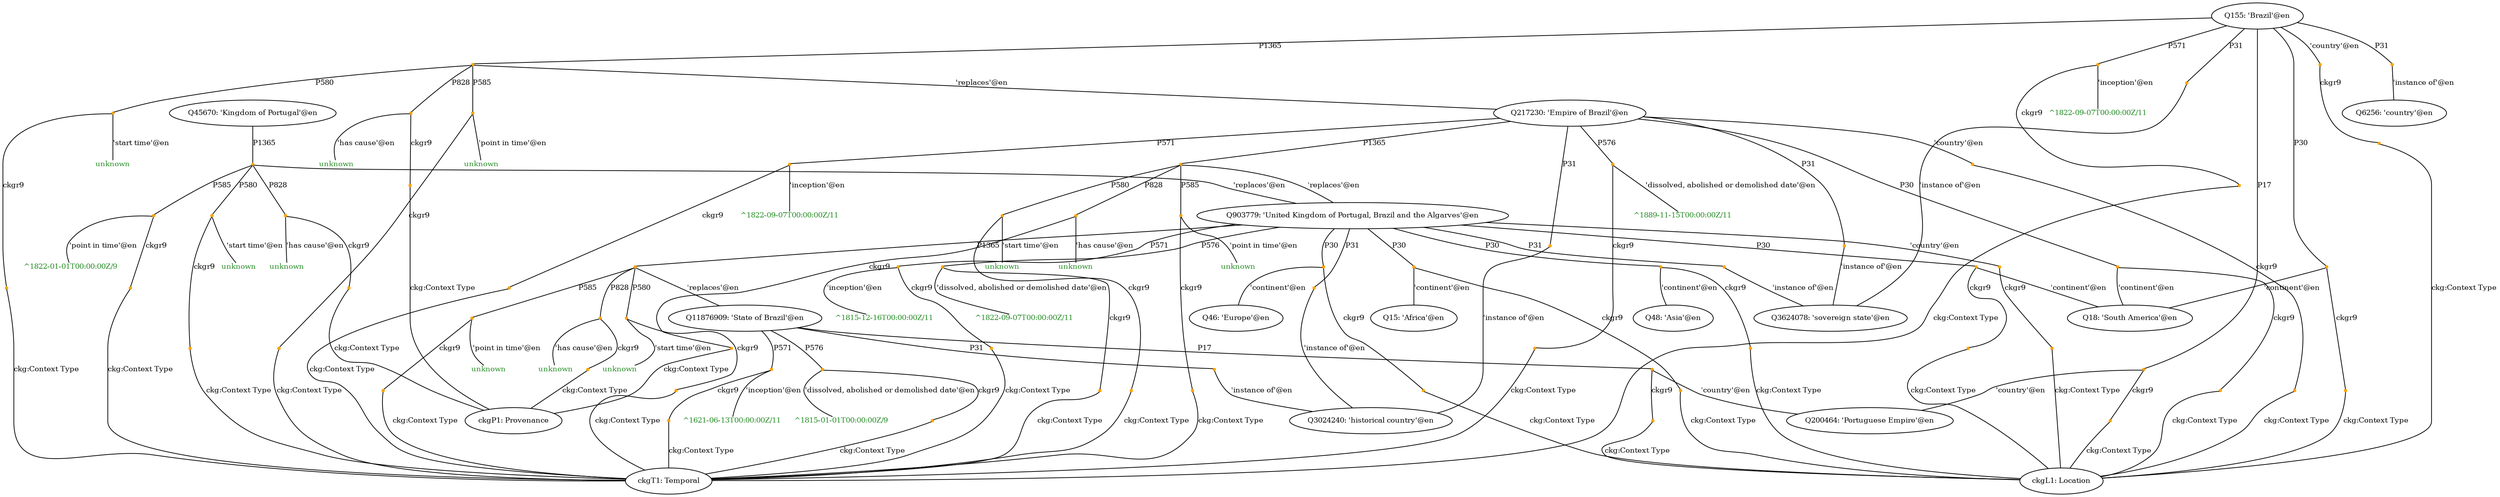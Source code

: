 strict graph "Brazil-p1365-path-p30-all.tsv" {
	fontsize=20
	node [color="" fontcolor=black fontsize=10 shape=ellipse style=""]
	Q45670 [label="Q45670: 'Kingdom of Portugal'@en"]
	node [color="" fontcolor=black fontsize=10 shape=ellipse style=""]
	Q903779 [label="Q903779: 'United Kingdom of Portugal, Brazil and the Algarves'@en"]
	node [color=orange fontsize=10 shape=point style=filled]
	"Q45670-P1365-Q903779-5599931b-0" [label=""]
	edge [fontsize=10]
	Q45670 -- "Q45670-P1365-Q903779-5599931b-0" [label=P1365]
	"Q45670-P1365-Q903779-5599931b-0" -- Q903779 [label="'replaces'@en"]
	node [color=orange fontsize=10 shape=point style=filled]
	"Q45670-P1365-Q903779-5599931b-0" [label=""]
	node [color="" fontcolor=forestgreen fontsize=10 shape=plain style=""]
	"Q45670-P1365-Q903779-5599931b-0-P585-44ea39-0^1822-01-01T00_00_00Z/9" [label="^1822-01-01T00:00:00Z/9"]
	node [color=orange fontsize=10 shape=point style=filled]
	"Q45670-P1365-Q903779-5599931b-0-P585-44ea39-0" [label=""]
	edge [fontsize=10]
	"Q45670-P1365-Q903779-5599931b-0" -- "Q45670-P1365-Q903779-5599931b-0-P585-44ea39-0" [label=P585]
	"Q45670-P1365-Q903779-5599931b-0-P585-44ea39-0" -- "Q45670-P1365-Q903779-5599931b-0-P585-44ea39-0^1822-01-01T00_00_00Z/9" [label="'point in time'@en"]
	node [color=orange fontsize=10 shape=point style=filled]
	"Q45670-P1365-Q903779-5599931b-0-P585-44ea39-0" [label=""]
	node [color="" fontcolor=black fontsize=10 shape=ellipse style=""]
	ckgT1 [label="ckgT1: Temporal"]
	node [color=orange fontsize=10 shape=point style=filled]
	"Q45670-P1365-Q903779-5599931b-0-P585-44ea39-0-P585" [label=""]
	edge [fontsize=10]
	"Q45670-P1365-Q903779-5599931b-0-P585-44ea39-0" -- "Q45670-P1365-Q903779-5599931b-0-P585-44ea39-0-P585" [label=ckgr9]
	"Q45670-P1365-Q903779-5599931b-0-P585-44ea39-0-P585" -- ckgT1 [label="ckg:Context Type"]
	node [color="" fontcolor=black fontsize=10 shape=ellipse style=""]
	Q903779 [label="Q903779: 'United Kingdom of Portugal, Brazil and the Algarves'@en"]
	node [color="" fontcolor=black fontsize=10 shape=ellipse style=""]
	Q11876909 [label="Q11876909: 'State of Brazil'@en"]
	node [color=orange fontsize=10 shape=point style=filled]
	"Q903779-P1365-Q11876909-91806821-0" [label=""]
	edge [fontsize=10]
	Q903779 -- "Q903779-P1365-Q11876909-91806821-0" [label=P1365]
	"Q903779-P1365-Q11876909-91806821-0" -- Q11876909 [label="'replaces'@en"]
	node [color=orange fontsize=10 shape=point style=filled]
	"Q903779-P1365-Q11876909-91806821-0" [label=""]
	node [color="" fontcolor=forestgreen fontsize=10 shape=plain style=""]
	"Q903779-P1365-Q11876909-91806821-0-P580unknown" [label=unknown]
	node [color=orange fontsize=10 shape=point style=filled]
	"Q903779-P1365-Q11876909-91806821-0-P580" [label=""]
	edge [fontsize=10]
	"Q903779-P1365-Q11876909-91806821-0" -- "Q903779-P1365-Q11876909-91806821-0-P580" [label=P580]
	"Q903779-P1365-Q11876909-91806821-0-P580" -- "Q903779-P1365-Q11876909-91806821-0-P580unknown" [label="'start time'@en"]
	node [color=orange fontsize=10 shape=point style=filled]
	"Q903779-P1365-Q11876909-91806821-0-P580" [label=""]
	node [color="" fontcolor=black fontsize=10 shape=ellipse style=""]
	ckgT1 [label="ckgT1: Temporal"]
	node [color=orange fontsize=10 shape=point style=filled]
	"Q903779-P1365-Q11876909-91806821-0-P580-ckgT1" [label=""]
	edge [fontsize=10]
	"Q903779-P1365-Q11876909-91806821-0-P580" -- "Q903779-P1365-Q11876909-91806821-0-P580-ckgT1" [label=ckgr9]
	"Q903779-P1365-Q11876909-91806821-0-P580-ckgT1" -- ckgT1 [label="ckg:Context Type"]
	node [color="" fontcolor=black fontsize=10 shape=ellipse style=""]
	Q903779 [label="Q903779: 'United Kingdom of Portugal, Brazil and the Algarves'@en"]
	node [color="" fontcolor=black fontsize=10 shape=ellipse style=""]
	Q11876909 [label="Q11876909: 'State of Brazil'@en"]
	node [color=orange fontsize=10 shape=point style=filled]
	"Q903779-P1365-Q11876909-91806821-0" [label=""]
	edge [fontsize=10]
	Q903779 -- "Q903779-P1365-Q11876909-91806821-0" [label=P1365]
	"Q903779-P1365-Q11876909-91806821-0" -- Q11876909 [label="'replaces'@en"]
	node [color=orange fontsize=10 shape=point style=filled]
	"Q903779-P1365-Q11876909-91806821-0" [label=""]
	node [color="" fontcolor=forestgreen fontsize=10 shape=plain style=""]
	"Q903779-P1365-Q11876909-91806821-0-P585unknown" [label=unknown]
	node [color=orange fontsize=10 shape=point style=filled]
	"Q903779-P1365-Q11876909-91806821-0-P585" [label=""]
	edge [fontsize=10]
	"Q903779-P1365-Q11876909-91806821-0" -- "Q903779-P1365-Q11876909-91806821-0-P585" [label=P585]
	"Q903779-P1365-Q11876909-91806821-0-P585" -- "Q903779-P1365-Q11876909-91806821-0-P585unknown" [label="'point in time'@en"]
	node [color=orange fontsize=10 shape=point style=filled]
	"Q903779-P1365-Q11876909-91806821-0-P585" [label=""]
	node [color="" fontcolor=black fontsize=10 shape=ellipse style=""]
	ckgT1 [label="ckgT1: Temporal"]
	node [color=orange fontsize=10 shape=point style=filled]
	"Q903779-P1365-Q11876909-91806821-0-P585-ckgT1" [label=""]
	edge [fontsize=10]
	"Q903779-P1365-Q11876909-91806821-0-P585" -- "Q903779-P1365-Q11876909-91806821-0-P585-ckgT1" [label=ckgr9]
	"Q903779-P1365-Q11876909-91806821-0-P585-ckgT1" -- ckgT1 [label="ckg:Context Type"]
	node [color="" fontcolor=black fontsize=10 shape=ellipse style=""]
	Q903779 [label="Q903779: 'United Kingdom of Portugal, Brazil and the Algarves'@en"]
	node [color="" fontcolor=black fontsize=10 shape=ellipse style=""]
	Q11876909 [label="Q11876909: 'State of Brazil'@en"]
	node [color=orange fontsize=10 shape=point style=filled]
	"Q903779-P1365-Q11876909-91806821-0" [label=""]
	edge [fontsize=10]
	Q903779 -- "Q903779-P1365-Q11876909-91806821-0" [label=P1365]
	"Q903779-P1365-Q11876909-91806821-0" -- Q11876909 [label="'replaces'@en"]
	node [color=orange fontsize=10 shape=point style=filled]
	"Q903779-P1365-Q11876909-91806821-0" [label=""]
	node [color="" fontcolor=forestgreen fontsize=10 shape=plain style=""]
	"Q903779-P1365-Q11876909-91806821-0-P828unknown" [label=unknown]
	node [color=orange fontsize=10 shape=point style=filled]
	"Q903779-P1365-Q11876909-91806821-0-P828" [label=""]
	edge [fontsize=10]
	"Q903779-P1365-Q11876909-91806821-0" -- "Q903779-P1365-Q11876909-91806821-0-P828" [label=P828]
	"Q903779-P1365-Q11876909-91806821-0-P828" -- "Q903779-P1365-Q11876909-91806821-0-P828unknown" [label="'has cause'@en"]
	node [color=orange fontsize=10 shape=point style=filled]
	"Q903779-P1365-Q11876909-91806821-0-P828" [label=""]
	node [color="" fontcolor=black fontsize=10 shape=ellipse style=""]
	ckgP1 [label="ckgP1: Provenance"]
	node [color=orange fontsize=10 shape=point style=filled]
	"Q903779-P1365-Q11876909-91806821-0-P828-ckgP1" [label=""]
	edge [fontsize=10]
	"Q903779-P1365-Q11876909-91806821-0-P828" -- "Q903779-P1365-Q11876909-91806821-0-P828-ckgP1" [label=ckgr9]
	"Q903779-P1365-Q11876909-91806821-0-P828-ckgP1" -- ckgP1 [label="ckg:Context Type"]
	node [color="" fontcolor=black fontsize=10 shape=ellipse style=""]
	Q155 [label="Q155: 'Brazil'@en"]
	node [color="" fontcolor=black fontsize=10 shape=ellipse style=""]
	Q217230 [label="Q217230: 'Empire of Brazil'@en"]
	node [color=orange fontsize=10 shape=point style=filled]
	"Q155-P1365-Q217230-19ed8df2-0" [label=""]
	edge [fontsize=10]
	Q155 -- "Q155-P1365-Q217230-19ed8df2-0" [label=P1365]
	"Q155-P1365-Q217230-19ed8df2-0" -- Q217230 [label="'replaces'@en"]
	node [color=orange fontsize=10 shape=point style=filled]
	"Q155-P1365-Q217230-19ed8df2-0" [label=""]
	node [color="" fontcolor=forestgreen fontsize=10 shape=plain style=""]
	"Q155-P1365-Q217230-19ed8df2-0-P580unknown" [label=unknown]
	node [color=orange fontsize=10 shape=point style=filled]
	"Q155-P1365-Q217230-19ed8df2-0-P580" [label=""]
	edge [fontsize=10]
	"Q155-P1365-Q217230-19ed8df2-0" -- "Q155-P1365-Q217230-19ed8df2-0-P580" [label=P580]
	"Q155-P1365-Q217230-19ed8df2-0-P580" -- "Q155-P1365-Q217230-19ed8df2-0-P580unknown" [label="'start time'@en"]
	node [color=orange fontsize=10 shape=point style=filled]
	"Q155-P1365-Q217230-19ed8df2-0-P580" [label=""]
	node [color="" fontcolor=black fontsize=10 shape=ellipse style=""]
	ckgT1 [label="ckgT1: Temporal"]
	node [color=orange fontsize=10 shape=point style=filled]
	"Q155-P1365-Q217230-19ed8df2-0-P580-ckgT1" [label=""]
	edge [fontsize=10]
	"Q155-P1365-Q217230-19ed8df2-0-P580" -- "Q155-P1365-Q217230-19ed8df2-0-P580-ckgT1" [label=ckgr9]
	"Q155-P1365-Q217230-19ed8df2-0-P580-ckgT1" -- ckgT1 [label="ckg:Context Type"]
	node [color="" fontcolor=black fontsize=10 shape=ellipse style=""]
	Q155 [label="Q155: 'Brazil'@en"]
	node [color="" fontcolor=black fontsize=10 shape=ellipse style=""]
	Q217230 [label="Q217230: 'Empire of Brazil'@en"]
	node [color=orange fontsize=10 shape=point style=filled]
	"Q155-P1365-Q217230-19ed8df2-0" [label=""]
	edge [fontsize=10]
	Q155 -- "Q155-P1365-Q217230-19ed8df2-0" [label=P1365]
	"Q155-P1365-Q217230-19ed8df2-0" -- Q217230 [label="'replaces'@en"]
	node [color=orange fontsize=10 shape=point style=filled]
	"Q155-P1365-Q217230-19ed8df2-0" [label=""]
	node [color="" fontcolor=forestgreen fontsize=10 shape=plain style=""]
	"Q155-P1365-Q217230-19ed8df2-0-P585unknown" [label=unknown]
	node [color=orange fontsize=10 shape=point style=filled]
	"Q155-P1365-Q217230-19ed8df2-0-P585" [label=""]
	edge [fontsize=10]
	"Q155-P1365-Q217230-19ed8df2-0" -- "Q155-P1365-Q217230-19ed8df2-0-P585" [label=P585]
	"Q155-P1365-Q217230-19ed8df2-0-P585" -- "Q155-P1365-Q217230-19ed8df2-0-P585unknown" [label="'point in time'@en"]
	node [color=orange fontsize=10 shape=point style=filled]
	"Q155-P1365-Q217230-19ed8df2-0-P585" [label=""]
	node [color="" fontcolor=black fontsize=10 shape=ellipse style=""]
	ckgT1 [label="ckgT1: Temporal"]
	node [color=orange fontsize=10 shape=point style=filled]
	"Q155-P1365-Q217230-19ed8df2-0-P585-ckgT1" [label=""]
	edge [fontsize=10]
	"Q155-P1365-Q217230-19ed8df2-0-P585" -- "Q155-P1365-Q217230-19ed8df2-0-P585-ckgT1" [label=ckgr9]
	"Q155-P1365-Q217230-19ed8df2-0-P585-ckgT1" -- ckgT1 [label="ckg:Context Type"]
	node [color="" fontcolor=black fontsize=10 shape=ellipse style=""]
	Q155 [label="Q155: 'Brazil'@en"]
	node [color="" fontcolor=black fontsize=10 shape=ellipse style=""]
	Q217230 [label="Q217230: 'Empire of Brazil'@en"]
	node [color=orange fontsize=10 shape=point style=filled]
	"Q155-P1365-Q217230-19ed8df2-0" [label=""]
	edge [fontsize=10]
	Q155 -- "Q155-P1365-Q217230-19ed8df2-0" [label=P1365]
	"Q155-P1365-Q217230-19ed8df2-0" -- Q217230 [label="'replaces'@en"]
	node [color=orange fontsize=10 shape=point style=filled]
	"Q155-P1365-Q217230-19ed8df2-0" [label=""]
	node [color="" fontcolor=forestgreen fontsize=10 shape=plain style=""]
	"Q155-P1365-Q217230-19ed8df2-0-P828unknown" [label=unknown]
	node [color=orange fontsize=10 shape=point style=filled]
	"Q155-P1365-Q217230-19ed8df2-0-P828" [label=""]
	edge [fontsize=10]
	"Q155-P1365-Q217230-19ed8df2-0" -- "Q155-P1365-Q217230-19ed8df2-0-P828" [label=P828]
	"Q155-P1365-Q217230-19ed8df2-0-P828" -- "Q155-P1365-Q217230-19ed8df2-0-P828unknown" [label="'has cause'@en"]
	node [color=orange fontsize=10 shape=point style=filled]
	"Q155-P1365-Q217230-19ed8df2-0-P828" [label=""]
	node [color="" fontcolor=black fontsize=10 shape=ellipse style=""]
	ckgP1 [label="ckgP1: Provenance"]
	node [color=orange fontsize=10 shape=point style=filled]
	"Q155-P1365-Q217230-19ed8df2-0-P828-ckgP1" [label=""]
	edge [fontsize=10]
	"Q155-P1365-Q217230-19ed8df2-0-P828" -- "Q155-P1365-Q217230-19ed8df2-0-P828-ckgP1" [label=ckgr9]
	"Q155-P1365-Q217230-19ed8df2-0-P828-ckgP1" -- ckgP1 [label="ckg:Context Type"]
	node [color="" fontcolor=black fontsize=10 shape=ellipse style=""]
	Q217230 [label="Q217230: 'Empire of Brazil'@en"]
	node [color="" fontcolor=black fontsize=10 shape=ellipse style=""]
	Q903779 [label="Q903779: 'United Kingdom of Portugal, Brazil and the Algarves'@en"]
	node [color=orange fontsize=10 shape=point style=filled]
	"Q217230-P1365-Q903779-bfbd464b-0" [label=""]
	edge [fontsize=10]
	Q217230 -- "Q217230-P1365-Q903779-bfbd464b-0" [label=P1365]
	"Q217230-P1365-Q903779-bfbd464b-0" -- Q903779 [label="'replaces'@en"]
	node [color=orange fontsize=10 shape=point style=filled]
	"Q217230-P1365-Q903779-bfbd464b-0" [label=""]
	node [color="" fontcolor=forestgreen fontsize=10 shape=plain style=""]
	"Q217230-P1365-Q903779-bfbd464b-0-P580unknown" [label=unknown]
	node [color=orange fontsize=10 shape=point style=filled]
	"Q217230-P1365-Q903779-bfbd464b-0-P580" [label=""]
	edge [fontsize=10]
	"Q217230-P1365-Q903779-bfbd464b-0" -- "Q217230-P1365-Q903779-bfbd464b-0-P580" [label=P580]
	"Q217230-P1365-Q903779-bfbd464b-0-P580" -- "Q217230-P1365-Q903779-bfbd464b-0-P580unknown" [label="'start time'@en"]
	node [color=orange fontsize=10 shape=point style=filled]
	"Q217230-P1365-Q903779-bfbd464b-0-P580" [label=""]
	node [color="" fontcolor=black fontsize=10 shape=ellipse style=""]
	ckgT1 [label="ckgT1: Temporal"]
	node [color=orange fontsize=10 shape=point style=filled]
	"Q217230-P1365-Q903779-bfbd464b-0-P580-ckgT1" [label=""]
	edge [fontsize=10]
	"Q217230-P1365-Q903779-bfbd464b-0-P580" -- "Q217230-P1365-Q903779-bfbd464b-0-P580-ckgT1" [label=ckgr9]
	"Q217230-P1365-Q903779-bfbd464b-0-P580-ckgT1" -- ckgT1 [label="ckg:Context Type"]
	node [color="" fontcolor=black fontsize=10 shape=ellipse style=""]
	Q217230 [label="Q217230: 'Empire of Brazil'@en"]
	node [color="" fontcolor=black fontsize=10 shape=ellipse style=""]
	Q903779 [label="Q903779: 'United Kingdom of Portugal, Brazil and the Algarves'@en"]
	node [color=orange fontsize=10 shape=point style=filled]
	"Q217230-P1365-Q903779-bfbd464b-0" [label=""]
	edge [fontsize=10]
	Q217230 -- "Q217230-P1365-Q903779-bfbd464b-0" [label=P1365]
	"Q217230-P1365-Q903779-bfbd464b-0" -- Q903779 [label="'replaces'@en"]
	node [color=orange fontsize=10 shape=point style=filled]
	"Q217230-P1365-Q903779-bfbd464b-0" [label=""]
	node [color="" fontcolor=forestgreen fontsize=10 shape=plain style=""]
	"Q217230-P1365-Q903779-bfbd464b-0-P585unknown" [label=unknown]
	node [color=orange fontsize=10 shape=point style=filled]
	"Q217230-P1365-Q903779-bfbd464b-0-P585" [label=""]
	edge [fontsize=10]
	"Q217230-P1365-Q903779-bfbd464b-0" -- "Q217230-P1365-Q903779-bfbd464b-0-P585" [label=P585]
	"Q217230-P1365-Q903779-bfbd464b-0-P585" -- "Q217230-P1365-Q903779-bfbd464b-0-P585unknown" [label="'point in time'@en"]
	node [color=orange fontsize=10 shape=point style=filled]
	"Q217230-P1365-Q903779-bfbd464b-0-P585" [label=""]
	node [color="" fontcolor=black fontsize=10 shape=ellipse style=""]
	ckgT1 [label="ckgT1: Temporal"]
	node [color=orange fontsize=10 shape=point style=filled]
	"Q217230-P1365-Q903779-bfbd464b-0-P585-ckgT1" [label=""]
	edge [fontsize=10]
	"Q217230-P1365-Q903779-bfbd464b-0-P585" -- "Q217230-P1365-Q903779-bfbd464b-0-P585-ckgT1" [label=ckgr9]
	"Q217230-P1365-Q903779-bfbd464b-0-P585-ckgT1" -- ckgT1 [label="ckg:Context Type"]
	node [color="" fontcolor=black fontsize=10 shape=ellipse style=""]
	Q217230 [label="Q217230: 'Empire of Brazil'@en"]
	node [color="" fontcolor=black fontsize=10 shape=ellipse style=""]
	Q903779 [label="Q903779: 'United Kingdom of Portugal, Brazil and the Algarves'@en"]
	node [color=orange fontsize=10 shape=point style=filled]
	"Q217230-P1365-Q903779-bfbd464b-0" [label=""]
	edge [fontsize=10]
	Q217230 -- "Q217230-P1365-Q903779-bfbd464b-0" [label=P1365]
	"Q217230-P1365-Q903779-bfbd464b-0" -- Q903779 [label="'replaces'@en"]
	node [color=orange fontsize=10 shape=point style=filled]
	"Q217230-P1365-Q903779-bfbd464b-0" [label=""]
	node [color="" fontcolor=forestgreen fontsize=10 shape=plain style=""]
	"Q217230-P1365-Q903779-bfbd464b-0-P828unknown" [label=unknown]
	node [color=orange fontsize=10 shape=point style=filled]
	"Q217230-P1365-Q903779-bfbd464b-0-P828" [label=""]
	edge [fontsize=10]
	"Q217230-P1365-Q903779-bfbd464b-0" -- "Q217230-P1365-Q903779-bfbd464b-0-P828" [label=P828]
	"Q217230-P1365-Q903779-bfbd464b-0-P828" -- "Q217230-P1365-Q903779-bfbd464b-0-P828unknown" [label="'has cause'@en"]
	node [color=orange fontsize=10 shape=point style=filled]
	"Q217230-P1365-Q903779-bfbd464b-0-P828" [label=""]
	node [color="" fontcolor=black fontsize=10 shape=ellipse style=""]
	ckgP1 [label="ckgP1: Provenance"]
	node [color=orange fontsize=10 shape=point style=filled]
	"Q217230-P1365-Q903779-bfbd464b-0-P828-ckgP1" [label=""]
	edge [fontsize=10]
	"Q217230-P1365-Q903779-bfbd464b-0-P828" -- "Q217230-P1365-Q903779-bfbd464b-0-P828-ckgP1" [label=ckgr9]
	"Q217230-P1365-Q903779-bfbd464b-0-P828-ckgP1" -- ckgP1 [label="ckg:Context Type"]
	node [color="" fontcolor=black fontsize=10 shape=ellipse style=""]
	Q45670 [label="Q45670: 'Kingdom of Portugal'@en"]
	node [color="" fontcolor=black fontsize=10 shape=ellipse style=""]
	Q903779 [label="Q903779: 'United Kingdom of Portugal, Brazil and the Algarves'@en"]
	node [color=orange fontsize=10 shape=point style=filled]
	"Q45670-P1365-Q903779-5599931b-0" [label=""]
	edge [fontsize=10]
	Q45670 -- "Q45670-P1365-Q903779-5599931b-0" [label=P1365]
	"Q45670-P1365-Q903779-5599931b-0" -- Q903779 [label="'replaces'@en"]
	node [color=orange fontsize=10 shape=point style=filled]
	"Q45670-P1365-Q903779-5599931b-0" [label=""]
	node [color="" fontcolor=forestgreen fontsize=10 shape=plain style=""]
	"Q45670-P1365-Q903779-5599931b-0-P580unknown" [label=unknown]
	node [color=orange fontsize=10 shape=point style=filled]
	"Q45670-P1365-Q903779-5599931b-0-P580" [label=""]
	edge [fontsize=10]
	"Q45670-P1365-Q903779-5599931b-0" -- "Q45670-P1365-Q903779-5599931b-0-P580" [label=P580]
	"Q45670-P1365-Q903779-5599931b-0-P580" -- "Q45670-P1365-Q903779-5599931b-0-P580unknown" [label="'start time'@en"]
	node [color=orange fontsize=10 shape=point style=filled]
	"Q45670-P1365-Q903779-5599931b-0-P580" [label=""]
	node [color="" fontcolor=black fontsize=10 shape=ellipse style=""]
	ckgT1 [label="ckgT1: Temporal"]
	node [color=orange fontsize=10 shape=point style=filled]
	"Q45670-P1365-Q903779-5599931b-0-P580-ckgT1" [label=""]
	edge [fontsize=10]
	"Q45670-P1365-Q903779-5599931b-0-P580" -- "Q45670-P1365-Q903779-5599931b-0-P580-ckgT1" [label=ckgr9]
	"Q45670-P1365-Q903779-5599931b-0-P580-ckgT1" -- ckgT1 [label="ckg:Context Type"]
	node [color="" fontcolor=black fontsize=10 shape=ellipse style=""]
	Q45670 [label="Q45670: 'Kingdom of Portugal'@en"]
	node [color="" fontcolor=black fontsize=10 shape=ellipse style=""]
	Q903779 [label="Q903779: 'United Kingdom of Portugal, Brazil and the Algarves'@en"]
	node [color=orange fontsize=10 shape=point style=filled]
	"Q45670-P1365-Q903779-5599931b-0" [label=""]
	edge [fontsize=10]
	Q45670 -- "Q45670-P1365-Q903779-5599931b-0" [label=P1365]
	"Q45670-P1365-Q903779-5599931b-0" -- Q903779 [label="'replaces'@en"]
	node [color=orange fontsize=10 shape=point style=filled]
	"Q45670-P1365-Q903779-5599931b-0" [label=""]
	node [color="" fontcolor=forestgreen fontsize=10 shape=plain style=""]
	"Q45670-P1365-Q903779-5599931b-0-P828unknown" [label=unknown]
	node [color=orange fontsize=10 shape=point style=filled]
	"Q45670-P1365-Q903779-5599931b-0-P828" [label=""]
	edge [fontsize=10]
	"Q45670-P1365-Q903779-5599931b-0" -- "Q45670-P1365-Q903779-5599931b-0-P828" [label=P828]
	"Q45670-P1365-Q903779-5599931b-0-P828" -- "Q45670-P1365-Q903779-5599931b-0-P828unknown" [label="'has cause'@en"]
	node [color=orange fontsize=10 shape=point style=filled]
	"Q45670-P1365-Q903779-5599931b-0-P828" [label=""]
	node [color="" fontcolor=black fontsize=10 shape=ellipse style=""]
	ckgP1 [label="ckgP1: Provenance"]
	node [color=orange fontsize=10 shape=point style=filled]
	"Q45670-P1365-Q903779-5599931b-0-P828-ckgP1" [label=""]
	edge [fontsize=10]
	"Q45670-P1365-Q903779-5599931b-0-P828" -- "Q45670-P1365-Q903779-5599931b-0-P828-ckgP1" [label=ckgr9]
	"Q45670-P1365-Q903779-5599931b-0-P828-ckgP1" -- ckgP1 [label="ckg:Context Type"]
	node [color="" fontcolor=black fontsize=10 shape=ellipse style=""]
	Q11876909 [label="Q11876909: 'State of Brazil'@en"]
	node [color="" fontcolor=black fontsize=10 shape=ellipse style=""]
	Q3024240 [label="Q3024240: 'historical country'@en"]
	node [color=orange fontsize=10 shape=point style=filled]
	"Q11876909-P31-Q3024240-63949960-0" [label=""]
	edge [fontsize=10]
	Q11876909 -- "Q11876909-P31-Q3024240-63949960-0" [label=P31]
	"Q11876909-P31-Q3024240-63949960-0" -- Q3024240 [label="'instance of'@en"]
	node [color="" fontcolor=black fontsize=10 shape=ellipse style=""]
	Q11876909 [label="Q11876909: 'State of Brazil'@en"]
	node [color="" fontcolor=black fontsize=10 shape=ellipse style=""]
	Q200464 [label="Q200464: 'Portuguese Empire'@en"]
	node [color=orange fontsize=10 shape=point style=filled]
	"Q11876909-P17-Q200464-ab4b958d-0" [label=""]
	edge [fontsize=10]
	Q11876909 -- "Q11876909-P17-Q200464-ab4b958d-0" [label=P17]
	"Q11876909-P17-Q200464-ab4b958d-0" -- Q200464 [label="'country'@en"]
	node [color=orange fontsize=10 shape=point style=filled]
	"Q11876909-P17-Q200464-ab4b958d-0" [label=""]
	node [color="" fontcolor=black fontsize=10 shape=ellipse style=""]
	ckgL1 [label="ckgL1: Location"]
	node [color=orange fontsize=10 shape=point style=filled]
	"Q11876909-P17-Q200464-ab4b958d-0-P17" [label=""]
	edge [fontsize=10]
	"Q11876909-P17-Q200464-ab4b958d-0" -- "Q11876909-P17-Q200464-ab4b958d-0-P17" [label=ckgr9]
	"Q11876909-P17-Q200464-ab4b958d-0-P17" -- ckgL1 [label="ckg:Context Type"]
	node [color="" fontcolor=black fontsize=10 shape=ellipse style=""]
	Q11876909 [label="Q11876909: 'State of Brazil'@en"]
	node [color="" fontcolor=black fontsize=10 shape=ellipse style=""]
	Q3024240 [label="Q3024240: 'historical country'@en"]
	node [color=orange fontsize=10 shape=point style=filled]
	"Q11876909-P31-Q3024240-63949960-0" [label=""]
	edge [fontsize=10]
	Q11876909 -- "Q11876909-P31-Q3024240-63949960-0" [label=P31]
	"Q11876909-P31-Q3024240-63949960-0" -- Q3024240 [label="'instance of'@en"]
	node [color="" fontcolor=black fontsize=10 shape=ellipse style=""]
	Q11876909 [label="Q11876909: 'State of Brazil'@en"]
	node [color="" fontcolor=forestgreen fontsize=10 shape=plain style=""]
	"Q11876909-P571-df34ef-3f84fbde-0^1621-06-13T00_00_00Z/11" [label="^1621-06-13T00:00:00Z/11"]
	node [color=orange fontsize=10 shape=point style=filled]
	"Q11876909-P571-df34ef-3f84fbde-0" [label=""]
	edge [fontsize=10]
	Q11876909 -- "Q11876909-P571-df34ef-3f84fbde-0" [label=P571]
	"Q11876909-P571-df34ef-3f84fbde-0" -- "Q11876909-P571-df34ef-3f84fbde-0^1621-06-13T00_00_00Z/11" [label="'inception'@en"]
	node [color=orange fontsize=10 shape=point style=filled]
	"Q11876909-P571-df34ef-3f84fbde-0" [label=""]
	node [color="" fontcolor=black fontsize=10 shape=ellipse style=""]
	ckgT1 [label="ckgT1: Temporal"]
	node [color=orange fontsize=10 shape=point style=filled]
	"Q11876909-P571-df34ef-3f84fbde-0-P571" [label=""]
	edge [fontsize=10]
	"Q11876909-P571-df34ef-3f84fbde-0" -- "Q11876909-P571-df34ef-3f84fbde-0-P571" [label=ckgr9]
	"Q11876909-P571-df34ef-3f84fbde-0-P571" -- ckgT1 [label="ckg:Context Type"]
	node [color="" fontcolor=black fontsize=10 shape=ellipse style=""]
	Q11876909 [label="Q11876909: 'State of Brazil'@en"]
	node [color="" fontcolor=black fontsize=10 shape=ellipse style=""]
	Q3024240 [label="Q3024240: 'historical country'@en"]
	node [color=orange fontsize=10 shape=point style=filled]
	"Q11876909-P31-Q3024240-63949960-0" [label=""]
	edge [fontsize=10]
	Q11876909 -- "Q11876909-P31-Q3024240-63949960-0" [label=P31]
	"Q11876909-P31-Q3024240-63949960-0" -- Q3024240 [label="'instance of'@en"]
	node [color="" fontcolor=black fontsize=10 shape=ellipse style=""]
	Q11876909 [label="Q11876909: 'State of Brazil'@en"]
	node [color="" fontcolor=forestgreen fontsize=10 shape=plain style=""]
	"Q11876909-P576-895cae-3256228c-0^1815-01-01T00_00_00Z/9" [label="^1815-01-01T00:00:00Z/9"]
	node [color=orange fontsize=10 shape=point style=filled]
	"Q11876909-P576-895cae-3256228c-0" [label=""]
	edge [fontsize=10]
	Q11876909 -- "Q11876909-P576-895cae-3256228c-0" [label=P576]
	"Q11876909-P576-895cae-3256228c-0" -- "Q11876909-P576-895cae-3256228c-0^1815-01-01T00_00_00Z/9" [label="'dissolved, abolished or demolished date'@en"]
	node [color=orange fontsize=10 shape=point style=filled]
	"Q11876909-P576-895cae-3256228c-0" [label=""]
	node [color="" fontcolor=black fontsize=10 shape=ellipse style=""]
	ckgT1 [label="ckgT1: Temporal"]
	node [color=orange fontsize=10 shape=point style=filled]
	"Q11876909-P576-895cae-3256228c-0-P576" [label=""]
	edge [fontsize=10]
	"Q11876909-P576-895cae-3256228c-0" -- "Q11876909-P576-895cae-3256228c-0-P576" [label=ckgr9]
	"Q11876909-P576-895cae-3256228c-0-P576" -- ckgT1 [label="ckg:Context Type"]
	node [color="" fontcolor=black fontsize=10 shape=ellipse style=""]
	Q217230 [label="Q217230: 'Empire of Brazil'@en"]
	node [color="" fontcolor=black fontsize=10 shape=ellipse style=""]
	Q3624078 [label="Q3624078: 'sovereign state'@en"]
	node [color=orange fontsize=10 shape=point style=filled]
	"Q217230-P31-Q3624078-4b3c9905-0" [label=""]
	edge [fontsize=10]
	Q217230 -- "Q217230-P31-Q3624078-4b3c9905-0" [label=P31]
	"Q217230-P31-Q3624078-4b3c9905-0" -- Q3624078 [label="'instance of'@en"]
	node [color="" fontcolor=black fontsize=10 shape=ellipse style=""]
	Q217230 [label="Q217230: 'Empire of Brazil'@en"]
	node [color="" fontcolor=black fontsize=10 shape=ellipse style=""]
	Q217230 [label="Q217230: 'Empire of Brazil'@en"]
	node [color=orange fontsize=10 shape=point style=filled]
	"Q217230-P17-Q217230-69e8c07c-0" [label=""]
	edge [fontsize=10]
	Q217230 -- "Q217230-P17-Q217230-69e8c07c-0" [label=P17]
	"Q217230-P17-Q217230-69e8c07c-0" -- Q217230 [label="'country'@en"]
	node [color=orange fontsize=10 shape=point style=filled]
	"Q217230-P17-Q217230-69e8c07c-0" [label=""]
	node [color="" fontcolor=black fontsize=10 shape=ellipse style=""]
	ckgL1 [label="ckgL1: Location"]
	node [color=orange fontsize=10 shape=point style=filled]
	"Q217230-P17-Q217230-69e8c07c-0-P17" [label=""]
	edge [fontsize=10]
	"Q217230-P17-Q217230-69e8c07c-0" -- "Q217230-P17-Q217230-69e8c07c-0-P17" [label=ckgr9]
	"Q217230-P17-Q217230-69e8c07c-0-P17" -- ckgL1 [label="ckg:Context Type"]
	node [color="" fontcolor=black fontsize=10 shape=ellipse style=""]
	Q217230 [label="Q217230: 'Empire of Brazil'@en"]
	node [color="" fontcolor=black fontsize=10 shape=ellipse style=""]
	Q3024240 [label="Q3024240: 'historical country'@en"]
	node [color=orange fontsize=10 shape=point style=filled]
	"Q217230-P31-Q3024240-0e78bec7-0" [label=""]
	edge [fontsize=10]
	Q217230 -- "Q217230-P31-Q3024240-0e78bec7-0" [label=P31]
	"Q217230-P31-Q3024240-0e78bec7-0" -- Q3024240 [label="'instance of'@en"]
	node [color="" fontcolor=black fontsize=10 shape=ellipse style=""]
	Q217230 [label="Q217230: 'Empire of Brazil'@en"]
	node [color="" fontcolor=black fontsize=10 shape=ellipse style=""]
	Q217230 [label="Q217230: 'Empire of Brazil'@en"]
	node [color=orange fontsize=10 shape=point style=filled]
	"Q217230-P17-Q217230-69e8c07c-0" [label=""]
	edge [fontsize=10]
	Q217230 -- "Q217230-P17-Q217230-69e8c07c-0" [label=P17]
	"Q217230-P17-Q217230-69e8c07c-0" -- Q217230 [label="'country'@en"]
	node [color=orange fontsize=10 shape=point style=filled]
	"Q217230-P17-Q217230-69e8c07c-0" [label=""]
	node [color="" fontcolor=black fontsize=10 shape=ellipse style=""]
	ckgL1 [label="ckgL1: Location"]
	node [color=orange fontsize=10 shape=point style=filled]
	"Q217230-P17-Q217230-69e8c07c-0-P17" [label=""]
	edge [fontsize=10]
	"Q217230-P17-Q217230-69e8c07c-0" -- "Q217230-P17-Q217230-69e8c07c-0-P17" [label=ckgr9]
	"Q217230-P17-Q217230-69e8c07c-0-P17" -- ckgL1 [label="ckg:Context Type"]
	node [color="" fontcolor=black fontsize=10 shape=ellipse style=""]
	Q217230 [label="Q217230: 'Empire of Brazil'@en"]
	node [color="" fontcolor=black fontsize=10 shape=ellipse style=""]
	Q3624078 [label="Q3624078: 'sovereign state'@en"]
	node [color=orange fontsize=10 shape=point style=filled]
	"Q217230-P31-Q3624078-4b3c9905-0" [label=""]
	edge [fontsize=10]
	Q217230 -- "Q217230-P31-Q3624078-4b3c9905-0" [label=P31]
	"Q217230-P31-Q3624078-4b3c9905-0" -- Q3624078 [label="'instance of'@en"]
	node [color="" fontcolor=black fontsize=10 shape=ellipse style=""]
	Q217230 [label="Q217230: 'Empire of Brazil'@en"]
	node [color="" fontcolor=black fontsize=10 shape=ellipse style=""]
	Q18 [label="Q18: 'South America'@en"]
	node [color=orange fontsize=10 shape=point style=filled]
	"Q217230-P30-Q18-9d189008-0" [label=""]
	edge [fontsize=10]
	Q217230 -- "Q217230-P30-Q18-9d189008-0" [label=P30]
	"Q217230-P30-Q18-9d189008-0" -- Q18 [label="'continent'@en"]
	node [color=orange fontsize=10 shape=point style=filled]
	"Q217230-P30-Q18-9d189008-0" [label=""]
	node [color="" fontcolor=black fontsize=10 shape=ellipse style=""]
	ckgL1 [label="ckgL1: Location"]
	node [color=orange fontsize=10 shape=point style=filled]
	"Q217230-P30-Q18-9d189008-0-P30" [label=""]
	edge [fontsize=10]
	"Q217230-P30-Q18-9d189008-0" -- "Q217230-P30-Q18-9d189008-0-P30" [label=ckgr9]
	"Q217230-P30-Q18-9d189008-0-P30" -- ckgL1 [label="ckg:Context Type"]
	node [color="" fontcolor=black fontsize=10 shape=ellipse style=""]
	Q217230 [label="Q217230: 'Empire of Brazil'@en"]
	node [color="" fontcolor=black fontsize=10 shape=ellipse style=""]
	Q3624078 [label="Q3624078: 'sovereign state'@en"]
	node [color=orange fontsize=10 shape=point style=filled]
	"Q217230-P31-Q3624078-4b3c9905-0" [label=""]
	edge [fontsize=10]
	Q217230 -- "Q217230-P31-Q3624078-4b3c9905-0" [label=P31]
	"Q217230-P31-Q3624078-4b3c9905-0" -- Q3624078 [label="'instance of'@en"]
	node [color="" fontcolor=black fontsize=10 shape=ellipse style=""]
	Q217230 [label="Q217230: 'Empire of Brazil'@en"]
	node [color="" fontcolor=forestgreen fontsize=10 shape=plain style=""]
	"Q217230-P571-9c5ecd-090e9117-0^1822-09-07T00_00_00Z/11" [label="^1822-09-07T00:00:00Z/11"]
	node [color=orange fontsize=10 shape=point style=filled]
	"Q217230-P571-9c5ecd-090e9117-0" [label=""]
	edge [fontsize=10]
	Q217230 -- "Q217230-P571-9c5ecd-090e9117-0" [label=P571]
	"Q217230-P571-9c5ecd-090e9117-0" -- "Q217230-P571-9c5ecd-090e9117-0^1822-09-07T00_00_00Z/11" [label="'inception'@en"]
	node [color=orange fontsize=10 shape=point style=filled]
	"Q217230-P571-9c5ecd-090e9117-0" [label=""]
	node [color="" fontcolor=black fontsize=10 shape=ellipse style=""]
	ckgT1 [label="ckgT1: Temporal"]
	node [color=orange fontsize=10 shape=point style=filled]
	"Q217230-P571-9c5ecd-090e9117-0-P571" [label=""]
	edge [fontsize=10]
	"Q217230-P571-9c5ecd-090e9117-0" -- "Q217230-P571-9c5ecd-090e9117-0-P571" [label=ckgr9]
	"Q217230-P571-9c5ecd-090e9117-0-P571" -- ckgT1 [label="ckg:Context Type"]
	node [color="" fontcolor=black fontsize=10 shape=ellipse style=""]
	Q217230 [label="Q217230: 'Empire of Brazil'@en"]
	node [color="" fontcolor=black fontsize=10 shape=ellipse style=""]
	Q3024240 [label="Q3024240: 'historical country'@en"]
	node [color=orange fontsize=10 shape=point style=filled]
	"Q217230-P31-Q3024240-0e78bec7-0" [label=""]
	edge [fontsize=10]
	Q217230 -- "Q217230-P31-Q3024240-0e78bec7-0" [label=P31]
	"Q217230-P31-Q3024240-0e78bec7-0" -- Q3024240 [label="'instance of'@en"]
	node [color="" fontcolor=black fontsize=10 shape=ellipse style=""]
	Q217230 [label="Q217230: 'Empire of Brazil'@en"]
	node [color="" fontcolor=forestgreen fontsize=10 shape=plain style=""]
	"Q217230-P571-9c5ecd-090e9117-0^1822-09-07T00_00_00Z/11" [label="^1822-09-07T00:00:00Z/11"]
	node [color=orange fontsize=10 shape=point style=filled]
	"Q217230-P571-9c5ecd-090e9117-0" [label=""]
	edge [fontsize=10]
	Q217230 -- "Q217230-P571-9c5ecd-090e9117-0" [label=P571]
	"Q217230-P571-9c5ecd-090e9117-0" -- "Q217230-P571-9c5ecd-090e9117-0^1822-09-07T00_00_00Z/11" [label="'inception'@en"]
	node [color=orange fontsize=10 shape=point style=filled]
	"Q217230-P571-9c5ecd-090e9117-0" [label=""]
	node [color="" fontcolor=black fontsize=10 shape=ellipse style=""]
	ckgT1 [label="ckgT1: Temporal"]
	node [color=orange fontsize=10 shape=point style=filled]
	"Q217230-P571-9c5ecd-090e9117-0-P571" [label=""]
	edge [fontsize=10]
	"Q217230-P571-9c5ecd-090e9117-0" -- "Q217230-P571-9c5ecd-090e9117-0-P571" [label=ckgr9]
	"Q217230-P571-9c5ecd-090e9117-0-P571" -- ckgT1 [label="ckg:Context Type"]
	node [color="" fontcolor=black fontsize=10 shape=ellipse style=""]
	Q217230 [label="Q217230: 'Empire of Brazil'@en"]
	node [color="" fontcolor=black fontsize=10 shape=ellipse style=""]
	Q3624078 [label="Q3624078: 'sovereign state'@en"]
	node [color=orange fontsize=10 shape=point style=filled]
	"Q217230-P31-Q3624078-4b3c9905-0" [label=""]
	edge [fontsize=10]
	Q217230 -- "Q217230-P31-Q3624078-4b3c9905-0" [label=P31]
	"Q217230-P31-Q3624078-4b3c9905-0" -- Q3624078 [label="'instance of'@en"]
	node [color="" fontcolor=black fontsize=10 shape=ellipse style=""]
	Q217230 [label="Q217230: 'Empire of Brazil'@en"]
	node [color="" fontcolor=forestgreen fontsize=10 shape=plain style=""]
	"Q217230-P576-613a9d-c8558178-0^1889-11-15T00_00_00Z/11" [label="^1889-11-15T00:00:00Z/11"]
	node [color=orange fontsize=10 shape=point style=filled]
	"Q217230-P576-613a9d-c8558178-0" [label=""]
	edge [fontsize=10]
	Q217230 -- "Q217230-P576-613a9d-c8558178-0" [label=P576]
	"Q217230-P576-613a9d-c8558178-0" -- "Q217230-P576-613a9d-c8558178-0^1889-11-15T00_00_00Z/11" [label="'dissolved, abolished or demolished date'@en"]
	node [color=orange fontsize=10 shape=point style=filled]
	"Q217230-P576-613a9d-c8558178-0" [label=""]
	node [color="" fontcolor=black fontsize=10 shape=ellipse style=""]
	ckgT1 [label="ckgT1: Temporal"]
	node [color=orange fontsize=10 shape=point style=filled]
	"Q217230-P576-613a9d-c8558178-0-P576" [label=""]
	edge [fontsize=10]
	"Q217230-P576-613a9d-c8558178-0" -- "Q217230-P576-613a9d-c8558178-0-P576" [label=ckgr9]
	"Q217230-P576-613a9d-c8558178-0-P576" -- ckgT1 [label="ckg:Context Type"]
	node [color="" fontcolor=black fontsize=10 shape=ellipse style=""]
	Q217230 [label="Q217230: 'Empire of Brazil'@en"]
	node [color="" fontcolor=black fontsize=10 shape=ellipse style=""]
	Q3024240 [label="Q3024240: 'historical country'@en"]
	node [color=orange fontsize=10 shape=point style=filled]
	"Q217230-P31-Q3024240-0e78bec7-0" [label=""]
	edge [fontsize=10]
	Q217230 -- "Q217230-P31-Q3024240-0e78bec7-0" [label=P31]
	"Q217230-P31-Q3024240-0e78bec7-0" -- Q3024240 [label="'instance of'@en"]
	node [color="" fontcolor=black fontsize=10 shape=ellipse style=""]
	Q217230 [label="Q217230: 'Empire of Brazil'@en"]
	node [color="" fontcolor=forestgreen fontsize=10 shape=plain style=""]
	"Q217230-P576-613a9d-c8558178-0^1889-11-15T00_00_00Z/11" [label="^1889-11-15T00:00:00Z/11"]
	node [color=orange fontsize=10 shape=point style=filled]
	"Q217230-P576-613a9d-c8558178-0" [label=""]
	edge [fontsize=10]
	Q217230 -- "Q217230-P576-613a9d-c8558178-0" [label=P576]
	"Q217230-P576-613a9d-c8558178-0" -- "Q217230-P576-613a9d-c8558178-0^1889-11-15T00_00_00Z/11" [label="'dissolved, abolished or demolished date'@en"]
	node [color=orange fontsize=10 shape=point style=filled]
	"Q217230-P576-613a9d-c8558178-0" [label=""]
	node [color="" fontcolor=black fontsize=10 shape=ellipse style=""]
	ckgT1 [label="ckgT1: Temporal"]
	node [color=orange fontsize=10 shape=point style=filled]
	"Q217230-P576-613a9d-c8558178-0-P576" [label=""]
	edge [fontsize=10]
	"Q217230-P576-613a9d-c8558178-0" -- "Q217230-P576-613a9d-c8558178-0-P576" [label=ckgr9]
	"Q217230-P576-613a9d-c8558178-0-P576" -- ckgT1 [label="ckg:Context Type"]
	node [color="" fontcolor=black fontsize=10 shape=ellipse style=""]
	Q903779 [label="Q903779: 'United Kingdom of Portugal, Brazil and the Algarves'@en"]
	node [color="" fontcolor=black fontsize=10 shape=ellipse style=""]
	Q3624078 [label="Q3624078: 'sovereign state'@en"]
	node [color=orange fontsize=10 shape=point style=filled]
	"Q903779-P31-Q3624078-224d7720-0" [label=""]
	edge [fontsize=10]
	Q903779 -- "Q903779-P31-Q3624078-224d7720-0" [label=P31]
	"Q903779-P31-Q3624078-224d7720-0" -- Q3624078 [label="'instance of'@en"]
	node [color="" fontcolor=black fontsize=10 shape=ellipse style=""]
	Q903779 [label="Q903779: 'United Kingdom of Portugal, Brazil and the Algarves'@en"]
	node [color="" fontcolor=black fontsize=10 shape=ellipse style=""]
	Q903779 [label="Q903779: 'United Kingdom of Portugal, Brazil and the Algarves'@en"]
	node [color=orange fontsize=10 shape=point style=filled]
	"Q903779-P17-Q903779-ae724695-0" [label=""]
	edge [fontsize=10]
	Q903779 -- "Q903779-P17-Q903779-ae724695-0" [label=P17]
	"Q903779-P17-Q903779-ae724695-0" -- Q903779 [label="'country'@en"]
	node [color=orange fontsize=10 shape=point style=filled]
	"Q903779-P17-Q903779-ae724695-0" [label=""]
	node [color="" fontcolor=black fontsize=10 shape=ellipse style=""]
	ckgL1 [label="ckgL1: Location"]
	node [color=orange fontsize=10 shape=point style=filled]
	"Q903779-P17-Q903779-ae724695-0-P17" [label=""]
	edge [fontsize=10]
	"Q903779-P17-Q903779-ae724695-0" -- "Q903779-P17-Q903779-ae724695-0-P17" [label=ckgr9]
	"Q903779-P17-Q903779-ae724695-0-P17" -- ckgL1 [label="ckg:Context Type"]
	node [color="" fontcolor=black fontsize=10 shape=ellipse style=""]
	Q903779 [label="Q903779: 'United Kingdom of Portugal, Brazil and the Algarves'@en"]
	node [color="" fontcolor=black fontsize=10 shape=ellipse style=""]
	Q3024240 [label="Q3024240: 'historical country'@en"]
	node [color=orange fontsize=10 shape=point style=filled]
	"Q903779-P31-Q3024240-c8351482-0" [label=""]
	edge [fontsize=10]
	Q903779 -- "Q903779-P31-Q3024240-c8351482-0" [label=P31]
	"Q903779-P31-Q3024240-c8351482-0" -- Q3024240 [label="'instance of'@en"]
	node [color="" fontcolor=black fontsize=10 shape=ellipse style=""]
	Q903779 [label="Q903779: 'United Kingdom of Portugal, Brazil and the Algarves'@en"]
	node [color="" fontcolor=black fontsize=10 shape=ellipse style=""]
	Q903779 [label="Q903779: 'United Kingdom of Portugal, Brazil and the Algarves'@en"]
	node [color=orange fontsize=10 shape=point style=filled]
	"Q903779-P17-Q903779-ae724695-0" [label=""]
	edge [fontsize=10]
	Q903779 -- "Q903779-P17-Q903779-ae724695-0" [label=P17]
	"Q903779-P17-Q903779-ae724695-0" -- Q903779 [label="'country'@en"]
	node [color=orange fontsize=10 shape=point style=filled]
	"Q903779-P17-Q903779-ae724695-0" [label=""]
	node [color="" fontcolor=black fontsize=10 shape=ellipse style=""]
	ckgL1 [label="ckgL1: Location"]
	node [color=orange fontsize=10 shape=point style=filled]
	"Q903779-P17-Q903779-ae724695-0-P17" [label=""]
	edge [fontsize=10]
	"Q903779-P17-Q903779-ae724695-0" -- "Q903779-P17-Q903779-ae724695-0-P17" [label=ckgr9]
	"Q903779-P17-Q903779-ae724695-0-P17" -- ckgL1 [label="ckg:Context Type"]
	node [color="" fontcolor=black fontsize=10 shape=ellipse style=""]
	Q903779 [label="Q903779: 'United Kingdom of Portugal, Brazil and the Algarves'@en"]
	node [color="" fontcolor=black fontsize=10 shape=ellipse style=""]
	Q3624078 [label="Q3624078: 'sovereign state'@en"]
	node [color=orange fontsize=10 shape=point style=filled]
	"Q903779-P31-Q3624078-224d7720-0" [label=""]
	edge [fontsize=10]
	Q903779 -- "Q903779-P31-Q3624078-224d7720-0" [label=P31]
	"Q903779-P31-Q3624078-224d7720-0" -- Q3624078 [label="'instance of'@en"]
	node [color="" fontcolor=black fontsize=10 shape=ellipse style=""]
	Q903779 [label="Q903779: 'United Kingdom of Portugal, Brazil and the Algarves'@en"]
	node [color="" fontcolor=black fontsize=10 shape=ellipse style=""]
	Q15 [label="Q15: 'Africa'@en"]
	node [color=orange fontsize=10 shape=point style=filled]
	"Q903779-P30-Q15-d25cb508-0" [label=""]
	edge [fontsize=10]
	Q903779 -- "Q903779-P30-Q15-d25cb508-0" [label=P30]
	"Q903779-P30-Q15-d25cb508-0" -- Q15 [label="'continent'@en"]
	node [color=orange fontsize=10 shape=point style=filled]
	"Q903779-P30-Q15-d25cb508-0" [label=""]
	node [color="" fontcolor=black fontsize=10 shape=ellipse style=""]
	ckgL1 [label="ckgL1: Location"]
	node [color=orange fontsize=10 shape=point style=filled]
	"Q903779-P30-Q15-d25cb508-0-P30" [label=""]
	edge [fontsize=10]
	"Q903779-P30-Q15-d25cb508-0" -- "Q903779-P30-Q15-d25cb508-0-P30" [label=ckgr9]
	"Q903779-P30-Q15-d25cb508-0-P30" -- ckgL1 [label="ckg:Context Type"]
	node [color="" fontcolor=black fontsize=10 shape=ellipse style=""]
	Q903779 [label="Q903779: 'United Kingdom of Portugal, Brazil and the Algarves'@en"]
	node [color="" fontcolor=black fontsize=10 shape=ellipse style=""]
	Q3624078 [label="Q3624078: 'sovereign state'@en"]
	node [color=orange fontsize=10 shape=point style=filled]
	"Q903779-P31-Q3624078-224d7720-0" [label=""]
	edge [fontsize=10]
	Q903779 -- "Q903779-P31-Q3624078-224d7720-0" [label=P31]
	"Q903779-P31-Q3624078-224d7720-0" -- Q3624078 [label="'instance of'@en"]
	node [color="" fontcolor=black fontsize=10 shape=ellipse style=""]
	Q903779 [label="Q903779: 'United Kingdom of Portugal, Brazil and the Algarves'@en"]
	node [color="" fontcolor=black fontsize=10 shape=ellipse style=""]
	Q48 [label="Q48: 'Asia'@en"]
	node [color=orange fontsize=10 shape=point style=filled]
	"Q903779-P30-Q48-0bbf540d-0" [label=""]
	edge [fontsize=10]
	Q903779 -- "Q903779-P30-Q48-0bbf540d-0" [label=P30]
	"Q903779-P30-Q48-0bbf540d-0" -- Q48 [label="'continent'@en"]
	node [color=orange fontsize=10 shape=point style=filled]
	"Q903779-P30-Q48-0bbf540d-0" [label=""]
	node [color="" fontcolor=black fontsize=10 shape=ellipse style=""]
	ckgL1 [label="ckgL1: Location"]
	node [color=orange fontsize=10 shape=point style=filled]
	"Q903779-P30-Q48-0bbf540d-0-P30" [label=""]
	edge [fontsize=10]
	"Q903779-P30-Q48-0bbf540d-0" -- "Q903779-P30-Q48-0bbf540d-0-P30" [label=ckgr9]
	"Q903779-P30-Q48-0bbf540d-0-P30" -- ckgL1 [label="ckg:Context Type"]
	node [color="" fontcolor=black fontsize=10 shape=ellipse style=""]
	Q903779 [label="Q903779: 'United Kingdom of Portugal, Brazil and the Algarves'@en"]
	node [color="" fontcolor=black fontsize=10 shape=ellipse style=""]
	Q3624078 [label="Q3624078: 'sovereign state'@en"]
	node [color=orange fontsize=10 shape=point style=filled]
	"Q903779-P31-Q3624078-224d7720-0" [label=""]
	edge [fontsize=10]
	Q903779 -- "Q903779-P31-Q3624078-224d7720-0" [label=P31]
	"Q903779-P31-Q3624078-224d7720-0" -- Q3624078 [label="'instance of'@en"]
	node [color="" fontcolor=black fontsize=10 shape=ellipse style=""]
	Q903779 [label="Q903779: 'United Kingdom of Portugal, Brazil and the Algarves'@en"]
	node [color="" fontcolor=black fontsize=10 shape=ellipse style=""]
	Q46 [label="Q46: 'Europe'@en"]
	node [color=orange fontsize=10 shape=point style=filled]
	"Q903779-P30-Q46-dbe755be-0" [label=""]
	edge [fontsize=10]
	Q903779 -- "Q903779-P30-Q46-dbe755be-0" [label=P30]
	"Q903779-P30-Q46-dbe755be-0" -- Q46 [label="'continent'@en"]
	node [color=orange fontsize=10 shape=point style=filled]
	"Q903779-P30-Q46-dbe755be-0" [label=""]
	node [color="" fontcolor=black fontsize=10 shape=ellipse style=""]
	ckgL1 [label="ckgL1: Location"]
	node [color=orange fontsize=10 shape=point style=filled]
	"Q903779-P30-Q46-dbe755be-0-P30" [label=""]
	edge [fontsize=10]
	"Q903779-P30-Q46-dbe755be-0" -- "Q903779-P30-Q46-dbe755be-0-P30" [label=ckgr9]
	"Q903779-P30-Q46-dbe755be-0-P30" -- ckgL1 [label="ckg:Context Type"]
	node [color="" fontcolor=black fontsize=10 shape=ellipse style=""]
	Q903779 [label="Q903779: 'United Kingdom of Portugal, Brazil and the Algarves'@en"]
	node [color="" fontcolor=black fontsize=10 shape=ellipse style=""]
	Q3624078 [label="Q3624078: 'sovereign state'@en"]
	node [color=orange fontsize=10 shape=point style=filled]
	"Q903779-P31-Q3624078-224d7720-0" [label=""]
	edge [fontsize=10]
	Q903779 -- "Q903779-P31-Q3624078-224d7720-0" [label=P31]
	"Q903779-P31-Q3624078-224d7720-0" -- Q3624078 [label="'instance of'@en"]
	node [color="" fontcolor=black fontsize=10 shape=ellipse style=""]
	Q903779 [label="Q903779: 'United Kingdom of Portugal, Brazil and the Algarves'@en"]
	node [color="" fontcolor=black fontsize=10 shape=ellipse style=""]
	Q18 [label="Q18: 'South America'@en"]
	node [color=orange fontsize=10 shape=point style=filled]
	"Q903779-P30-Q18-ed1d41f5-0" [label=""]
	edge [fontsize=10]
	Q903779 -- "Q903779-P30-Q18-ed1d41f5-0" [label=P30]
	"Q903779-P30-Q18-ed1d41f5-0" -- Q18 [label="'continent'@en"]
	node [color=orange fontsize=10 shape=point style=filled]
	"Q903779-P30-Q18-ed1d41f5-0" [label=""]
	node [color="" fontcolor=black fontsize=10 shape=ellipse style=""]
	ckgL1 [label="ckgL1: Location"]
	node [color=orange fontsize=10 shape=point style=filled]
	"Q903779-P30-Q18-ed1d41f5-0-P30" [label=""]
	edge [fontsize=10]
	"Q903779-P30-Q18-ed1d41f5-0" -- "Q903779-P30-Q18-ed1d41f5-0-P30" [label=ckgr9]
	"Q903779-P30-Q18-ed1d41f5-0-P30" -- ckgL1 [label="ckg:Context Type"]
	node [color="" fontcolor=black fontsize=10 shape=ellipse style=""]
	Q903779 [label="Q903779: 'United Kingdom of Portugal, Brazil and the Algarves'@en"]
	node [color="" fontcolor=black fontsize=10 shape=ellipse style=""]
	Q3624078 [label="Q3624078: 'sovereign state'@en"]
	node [color=orange fontsize=10 shape=point style=filled]
	"Q903779-P31-Q3624078-224d7720-0" [label=""]
	edge [fontsize=10]
	Q903779 -- "Q903779-P31-Q3624078-224d7720-0" [label=P31]
	"Q903779-P31-Q3624078-224d7720-0" -- Q3624078 [label="'instance of'@en"]
	node [color="" fontcolor=black fontsize=10 shape=ellipse style=""]
	Q903779 [label="Q903779: 'United Kingdom of Portugal, Brazil and the Algarves'@en"]
	node [color="" fontcolor=forestgreen fontsize=10 shape=plain style=""]
	"Q903779-P571-70afb4-8ba6a7d2-0^1815-12-16T00_00_00Z/11" [label="^1815-12-16T00:00:00Z/11"]
	node [color=orange fontsize=10 shape=point style=filled]
	"Q903779-P571-70afb4-8ba6a7d2-0" [label=""]
	edge [fontsize=10]
	Q903779 -- "Q903779-P571-70afb4-8ba6a7d2-0" [label=P571]
	"Q903779-P571-70afb4-8ba6a7d2-0" -- "Q903779-P571-70afb4-8ba6a7d2-0^1815-12-16T00_00_00Z/11" [label="'inception'@en"]
	node [color=orange fontsize=10 shape=point style=filled]
	"Q903779-P571-70afb4-8ba6a7d2-0" [label=""]
	node [color="" fontcolor=black fontsize=10 shape=ellipse style=""]
	ckgT1 [label="ckgT1: Temporal"]
	node [color=orange fontsize=10 shape=point style=filled]
	"Q903779-P571-70afb4-8ba6a7d2-0-P571" [label=""]
	edge [fontsize=10]
	"Q903779-P571-70afb4-8ba6a7d2-0" -- "Q903779-P571-70afb4-8ba6a7d2-0-P571" [label=ckgr9]
	"Q903779-P571-70afb4-8ba6a7d2-0-P571" -- ckgT1 [label="ckg:Context Type"]
	node [color="" fontcolor=black fontsize=10 shape=ellipse style=""]
	Q903779 [label="Q903779: 'United Kingdom of Portugal, Brazil and the Algarves'@en"]
	node [color="" fontcolor=black fontsize=10 shape=ellipse style=""]
	Q3024240 [label="Q3024240: 'historical country'@en"]
	node [color=orange fontsize=10 shape=point style=filled]
	"Q903779-P31-Q3024240-c8351482-0" [label=""]
	edge [fontsize=10]
	Q903779 -- "Q903779-P31-Q3024240-c8351482-0" [label=P31]
	"Q903779-P31-Q3024240-c8351482-0" -- Q3024240 [label="'instance of'@en"]
	node [color="" fontcolor=black fontsize=10 shape=ellipse style=""]
	Q903779 [label="Q903779: 'United Kingdom of Portugal, Brazil and the Algarves'@en"]
	node [color="" fontcolor=forestgreen fontsize=10 shape=plain style=""]
	"Q903779-P571-70afb4-8ba6a7d2-0^1815-12-16T00_00_00Z/11" [label="^1815-12-16T00:00:00Z/11"]
	node [color=orange fontsize=10 shape=point style=filled]
	"Q903779-P571-70afb4-8ba6a7d2-0" [label=""]
	edge [fontsize=10]
	Q903779 -- "Q903779-P571-70afb4-8ba6a7d2-0" [label=P571]
	"Q903779-P571-70afb4-8ba6a7d2-0" -- "Q903779-P571-70afb4-8ba6a7d2-0^1815-12-16T00_00_00Z/11" [label="'inception'@en"]
	node [color=orange fontsize=10 shape=point style=filled]
	"Q903779-P571-70afb4-8ba6a7d2-0" [label=""]
	node [color="" fontcolor=black fontsize=10 shape=ellipse style=""]
	ckgT1 [label="ckgT1: Temporal"]
	node [color=orange fontsize=10 shape=point style=filled]
	"Q903779-P571-70afb4-8ba6a7d2-0-P571" [label=""]
	edge [fontsize=10]
	"Q903779-P571-70afb4-8ba6a7d2-0" -- "Q903779-P571-70afb4-8ba6a7d2-0-P571" [label=ckgr9]
	"Q903779-P571-70afb4-8ba6a7d2-0-P571" -- ckgT1 [label="ckg:Context Type"]
	node [color="" fontcolor=black fontsize=10 shape=ellipse style=""]
	Q903779 [label="Q903779: 'United Kingdom of Portugal, Brazil and the Algarves'@en"]
	node [color="" fontcolor=black fontsize=10 shape=ellipse style=""]
	Q3624078 [label="Q3624078: 'sovereign state'@en"]
	node [color=orange fontsize=10 shape=point style=filled]
	"Q903779-P31-Q3624078-224d7720-0" [label=""]
	edge [fontsize=10]
	Q903779 -- "Q903779-P31-Q3624078-224d7720-0" [label=P31]
	"Q903779-P31-Q3624078-224d7720-0" -- Q3624078 [label="'instance of'@en"]
	node [color="" fontcolor=black fontsize=10 shape=ellipse style=""]
	Q903779 [label="Q903779: 'United Kingdom of Portugal, Brazil and the Algarves'@en"]
	node [color="" fontcolor=forestgreen fontsize=10 shape=plain style=""]
	"Q903779-P576-9c5ecd-7c4cf98c-0^1822-09-07T00_00_00Z/11" [label="^1822-09-07T00:00:00Z/11"]
	node [color=orange fontsize=10 shape=point style=filled]
	"Q903779-P576-9c5ecd-7c4cf98c-0" [label=""]
	edge [fontsize=10]
	Q903779 -- "Q903779-P576-9c5ecd-7c4cf98c-0" [label=P576]
	"Q903779-P576-9c5ecd-7c4cf98c-0" -- "Q903779-P576-9c5ecd-7c4cf98c-0^1822-09-07T00_00_00Z/11" [label="'dissolved, abolished or demolished date'@en"]
	node [color=orange fontsize=10 shape=point style=filled]
	"Q903779-P576-9c5ecd-7c4cf98c-0" [label=""]
	node [color="" fontcolor=black fontsize=10 shape=ellipse style=""]
	ckgT1 [label="ckgT1: Temporal"]
	node [color=orange fontsize=10 shape=point style=filled]
	"Q903779-P576-9c5ecd-7c4cf98c-0-P576" [label=""]
	edge [fontsize=10]
	"Q903779-P576-9c5ecd-7c4cf98c-0" -- "Q903779-P576-9c5ecd-7c4cf98c-0-P576" [label=ckgr9]
	"Q903779-P576-9c5ecd-7c4cf98c-0-P576" -- ckgT1 [label="ckg:Context Type"]
	node [color="" fontcolor=black fontsize=10 shape=ellipse style=""]
	Q903779 [label="Q903779: 'United Kingdom of Portugal, Brazil and the Algarves'@en"]
	node [color="" fontcolor=black fontsize=10 shape=ellipse style=""]
	Q3024240 [label="Q3024240: 'historical country'@en"]
	node [color=orange fontsize=10 shape=point style=filled]
	"Q903779-P31-Q3024240-c8351482-0" [label=""]
	edge [fontsize=10]
	Q903779 -- "Q903779-P31-Q3024240-c8351482-0" [label=P31]
	"Q903779-P31-Q3024240-c8351482-0" -- Q3024240 [label="'instance of'@en"]
	node [color="" fontcolor=black fontsize=10 shape=ellipse style=""]
	Q903779 [label="Q903779: 'United Kingdom of Portugal, Brazil and the Algarves'@en"]
	node [color="" fontcolor=forestgreen fontsize=10 shape=plain style=""]
	"Q903779-P576-9c5ecd-7c4cf98c-0^1822-09-07T00_00_00Z/11" [label="^1822-09-07T00:00:00Z/11"]
	node [color=orange fontsize=10 shape=point style=filled]
	"Q903779-P576-9c5ecd-7c4cf98c-0" [label=""]
	edge [fontsize=10]
	Q903779 -- "Q903779-P576-9c5ecd-7c4cf98c-0" [label=P576]
	"Q903779-P576-9c5ecd-7c4cf98c-0" -- "Q903779-P576-9c5ecd-7c4cf98c-0^1822-09-07T00_00_00Z/11" [label="'dissolved, abolished or demolished date'@en"]
	node [color=orange fontsize=10 shape=point style=filled]
	"Q903779-P576-9c5ecd-7c4cf98c-0" [label=""]
	node [color="" fontcolor=black fontsize=10 shape=ellipse style=""]
	ckgT1 [label="ckgT1: Temporal"]
	node [color=orange fontsize=10 shape=point style=filled]
	"Q903779-P576-9c5ecd-7c4cf98c-0-P576" [label=""]
	edge [fontsize=10]
	"Q903779-P576-9c5ecd-7c4cf98c-0" -- "Q903779-P576-9c5ecd-7c4cf98c-0-P576" [label=ckgr9]
	"Q903779-P576-9c5ecd-7c4cf98c-0-P576" -- ckgT1 [label="ckg:Context Type"]
	node [color="" fontcolor=black fontsize=10 shape=ellipse style=""]
	Q11876909 [label="Q11876909: 'State of Brazil'@en"]
	node [color="" fontcolor=black fontsize=10 shape=ellipse style=""]
	Q3024240 [label="Q3024240: 'historical country'@en"]
	node [color=orange fontsize=10 shape=point style=filled]
	"Q11876909-P31-Q3024240-63949960-0" [label=""]
	edge [fontsize=10]
	Q11876909 -- "Q11876909-P31-Q3024240-63949960-0" [label=P31]
	"Q11876909-P31-Q3024240-63949960-0" -- Q3024240 [label="'instance of'@en"]
	node [color="" fontcolor=black fontsize=10 shape=ellipse style=""]
	Q11876909 [label="Q11876909: 'State of Brazil'@en"]
	node [color="" fontcolor=black fontsize=10 shape=ellipse style=""]
	Q200464 [label="Q200464: 'Portuguese Empire'@en"]
	node [color=orange fontsize=10 shape=point style=filled]
	"Q11876909-P17-Q200464-ab4b958d-0" [label=""]
	edge [fontsize=10]
	Q11876909 -- "Q11876909-P17-Q200464-ab4b958d-0" [label=P17]
	"Q11876909-P17-Q200464-ab4b958d-0" -- Q200464 [label="'country'@en"]
	node [color=orange fontsize=10 shape=point style=filled]
	"Q11876909-P17-Q200464-ab4b958d-0" [label=""]
	node [color="" fontcolor=black fontsize=10 shape=ellipse style=""]
	ckgL1 [label="ckgL1: Location"]
	node [color=orange fontsize=10 shape=point style=filled]
	"Q11876909-P17-Q200464-ab4b958d-0-P17" [label=""]
	edge [fontsize=10]
	"Q11876909-P17-Q200464-ab4b958d-0" -- "Q11876909-P17-Q200464-ab4b958d-0-P17" [label=ckgr9]
	"Q11876909-P17-Q200464-ab4b958d-0-P17" -- ckgL1 [label="ckg:Context Type"]
	node [color="" fontcolor=black fontsize=10 shape=ellipse style=""]
	Q11876909 [label="Q11876909: 'State of Brazil'@en"]
	node [color="" fontcolor=black fontsize=10 shape=ellipse style=""]
	Q3024240 [label="Q3024240: 'historical country'@en"]
	node [color=orange fontsize=10 shape=point style=filled]
	"Q11876909-P31-Q3024240-63949960-0" [label=""]
	edge [fontsize=10]
	Q11876909 -- "Q11876909-P31-Q3024240-63949960-0" [label=P31]
	"Q11876909-P31-Q3024240-63949960-0" -- Q3024240 [label="'instance of'@en"]
	node [color="" fontcolor=black fontsize=10 shape=ellipse style=""]
	Q11876909 [label="Q11876909: 'State of Brazil'@en"]
	node [color="" fontcolor=forestgreen fontsize=10 shape=plain style=""]
	"Q11876909-P571-df34ef-3f84fbde-0^1621-06-13T00_00_00Z/11" [label="^1621-06-13T00:00:00Z/11"]
	node [color=orange fontsize=10 shape=point style=filled]
	"Q11876909-P571-df34ef-3f84fbde-0" [label=""]
	edge [fontsize=10]
	Q11876909 -- "Q11876909-P571-df34ef-3f84fbde-0" [label=P571]
	"Q11876909-P571-df34ef-3f84fbde-0" -- "Q11876909-P571-df34ef-3f84fbde-0^1621-06-13T00_00_00Z/11" [label="'inception'@en"]
	node [color=orange fontsize=10 shape=point style=filled]
	"Q11876909-P571-df34ef-3f84fbde-0" [label=""]
	node [color="" fontcolor=black fontsize=10 shape=ellipse style=""]
	ckgT1 [label="ckgT1: Temporal"]
	node [color=orange fontsize=10 shape=point style=filled]
	"Q11876909-P571-df34ef-3f84fbde-0-P571" [label=""]
	edge [fontsize=10]
	"Q11876909-P571-df34ef-3f84fbde-0" -- "Q11876909-P571-df34ef-3f84fbde-0-P571" [label=ckgr9]
	"Q11876909-P571-df34ef-3f84fbde-0-P571" -- ckgT1 [label="ckg:Context Type"]
	node [color="" fontcolor=black fontsize=10 shape=ellipse style=""]
	Q11876909 [label="Q11876909: 'State of Brazil'@en"]
	node [color="" fontcolor=black fontsize=10 shape=ellipse style=""]
	Q3024240 [label="Q3024240: 'historical country'@en"]
	node [color=orange fontsize=10 shape=point style=filled]
	"Q11876909-P31-Q3024240-63949960-0" [label=""]
	edge [fontsize=10]
	Q11876909 -- "Q11876909-P31-Q3024240-63949960-0" [label=P31]
	"Q11876909-P31-Q3024240-63949960-0" -- Q3024240 [label="'instance of'@en"]
	node [color="" fontcolor=black fontsize=10 shape=ellipse style=""]
	Q11876909 [label="Q11876909: 'State of Brazil'@en"]
	node [color="" fontcolor=forestgreen fontsize=10 shape=plain style=""]
	"Q11876909-P576-895cae-3256228c-0^1815-01-01T00_00_00Z/9" [label="^1815-01-01T00:00:00Z/9"]
	node [color=orange fontsize=10 shape=point style=filled]
	"Q11876909-P576-895cae-3256228c-0" [label=""]
	edge [fontsize=10]
	Q11876909 -- "Q11876909-P576-895cae-3256228c-0" [label=P576]
	"Q11876909-P576-895cae-3256228c-0" -- "Q11876909-P576-895cae-3256228c-0^1815-01-01T00_00_00Z/9" [label="'dissolved, abolished or demolished date'@en"]
	node [color=orange fontsize=10 shape=point style=filled]
	"Q11876909-P576-895cae-3256228c-0" [label=""]
	node [color="" fontcolor=black fontsize=10 shape=ellipse style=""]
	ckgT1 [label="ckgT1: Temporal"]
	node [color=orange fontsize=10 shape=point style=filled]
	"Q11876909-P576-895cae-3256228c-0-P576" [label=""]
	edge [fontsize=10]
	"Q11876909-P576-895cae-3256228c-0" -- "Q11876909-P576-895cae-3256228c-0-P576" [label=ckgr9]
	"Q11876909-P576-895cae-3256228c-0-P576" -- ckgT1 [label="ckg:Context Type"]
	node [color="" fontcolor=black fontsize=10 shape=ellipse style=""]
	Q217230 [label="Q217230: 'Empire of Brazil'@en"]
	node [color="" fontcolor=black fontsize=10 shape=ellipse style=""]
	Q3624078 [label="Q3624078: 'sovereign state'@en"]
	node [color=orange fontsize=10 shape=point style=filled]
	"Q217230-P31-Q3624078-4b3c9905-0" [label=""]
	edge [fontsize=10]
	Q217230 -- "Q217230-P31-Q3624078-4b3c9905-0" [label=P31]
	"Q217230-P31-Q3624078-4b3c9905-0" -- Q3624078 [label="'instance of'@en"]
	node [color="" fontcolor=black fontsize=10 shape=ellipse style=""]
	Q217230 [label="Q217230: 'Empire of Brazil'@en"]
	node [color="" fontcolor=black fontsize=10 shape=ellipse style=""]
	Q217230 [label="Q217230: 'Empire of Brazil'@en"]
	node [color=orange fontsize=10 shape=point style=filled]
	"Q217230-P17-Q217230-69e8c07c-0" [label=""]
	edge [fontsize=10]
	Q217230 -- "Q217230-P17-Q217230-69e8c07c-0" [label=P17]
	"Q217230-P17-Q217230-69e8c07c-0" -- Q217230 [label="'country'@en"]
	node [color=orange fontsize=10 shape=point style=filled]
	"Q217230-P17-Q217230-69e8c07c-0" [label=""]
	node [color="" fontcolor=black fontsize=10 shape=ellipse style=""]
	ckgL1 [label="ckgL1: Location"]
	node [color=orange fontsize=10 shape=point style=filled]
	"Q217230-P17-Q217230-69e8c07c-0-P17" [label=""]
	edge [fontsize=10]
	"Q217230-P17-Q217230-69e8c07c-0" -- "Q217230-P17-Q217230-69e8c07c-0-P17" [label=ckgr9]
	"Q217230-P17-Q217230-69e8c07c-0-P17" -- ckgL1 [label="ckg:Context Type"]
	node [color="" fontcolor=black fontsize=10 shape=ellipse style=""]
	Q217230 [label="Q217230: 'Empire of Brazil'@en"]
	node [color="" fontcolor=black fontsize=10 shape=ellipse style=""]
	Q3024240 [label="Q3024240: 'historical country'@en"]
	node [color=orange fontsize=10 shape=point style=filled]
	"Q217230-P31-Q3024240-0e78bec7-0" [label=""]
	edge [fontsize=10]
	Q217230 -- "Q217230-P31-Q3024240-0e78bec7-0" [label=P31]
	"Q217230-P31-Q3024240-0e78bec7-0" -- Q3024240 [label="'instance of'@en"]
	node [color="" fontcolor=black fontsize=10 shape=ellipse style=""]
	Q217230 [label="Q217230: 'Empire of Brazil'@en"]
	node [color="" fontcolor=black fontsize=10 shape=ellipse style=""]
	Q217230 [label="Q217230: 'Empire of Brazil'@en"]
	node [color=orange fontsize=10 shape=point style=filled]
	"Q217230-P17-Q217230-69e8c07c-0" [label=""]
	edge [fontsize=10]
	Q217230 -- "Q217230-P17-Q217230-69e8c07c-0" [label=P17]
	"Q217230-P17-Q217230-69e8c07c-0" -- Q217230 [label="'country'@en"]
	node [color=orange fontsize=10 shape=point style=filled]
	"Q217230-P17-Q217230-69e8c07c-0" [label=""]
	node [color="" fontcolor=black fontsize=10 shape=ellipse style=""]
	ckgL1 [label="ckgL1: Location"]
	node [color=orange fontsize=10 shape=point style=filled]
	"Q217230-P17-Q217230-69e8c07c-0-P17" [label=""]
	edge [fontsize=10]
	"Q217230-P17-Q217230-69e8c07c-0" -- "Q217230-P17-Q217230-69e8c07c-0-P17" [label=ckgr9]
	"Q217230-P17-Q217230-69e8c07c-0-P17" -- ckgL1 [label="ckg:Context Type"]
	node [color="" fontcolor=black fontsize=10 shape=ellipse style=""]
	Q217230 [label="Q217230: 'Empire of Brazil'@en"]
	node [color="" fontcolor=black fontsize=10 shape=ellipse style=""]
	Q3624078 [label="Q3624078: 'sovereign state'@en"]
	node [color=orange fontsize=10 shape=point style=filled]
	"Q217230-P31-Q3624078-4b3c9905-0" [label=""]
	edge [fontsize=10]
	Q217230 -- "Q217230-P31-Q3624078-4b3c9905-0" [label=P31]
	"Q217230-P31-Q3624078-4b3c9905-0" -- Q3624078 [label="'instance of'@en"]
	node [color="" fontcolor=black fontsize=10 shape=ellipse style=""]
	Q217230 [label="Q217230: 'Empire of Brazil'@en"]
	node [color="" fontcolor=forestgreen fontsize=10 shape=plain style=""]
	"Q217230-P571-9c5ecd-090e9117-0^1822-09-07T00_00_00Z/11" [label="^1822-09-07T00:00:00Z/11"]
	node [color=orange fontsize=10 shape=point style=filled]
	"Q217230-P571-9c5ecd-090e9117-0" [label=""]
	edge [fontsize=10]
	Q217230 -- "Q217230-P571-9c5ecd-090e9117-0" [label=P571]
	"Q217230-P571-9c5ecd-090e9117-0" -- "Q217230-P571-9c5ecd-090e9117-0^1822-09-07T00_00_00Z/11" [label="'inception'@en"]
	node [color=orange fontsize=10 shape=point style=filled]
	"Q217230-P571-9c5ecd-090e9117-0" [label=""]
	node [color="" fontcolor=black fontsize=10 shape=ellipse style=""]
	ckgT1 [label="ckgT1: Temporal"]
	node [color=orange fontsize=10 shape=point style=filled]
	"Q217230-P571-9c5ecd-090e9117-0-P571" [label=""]
	edge [fontsize=10]
	"Q217230-P571-9c5ecd-090e9117-0" -- "Q217230-P571-9c5ecd-090e9117-0-P571" [label=ckgr9]
	"Q217230-P571-9c5ecd-090e9117-0-P571" -- ckgT1 [label="ckg:Context Type"]
	node [color="" fontcolor=black fontsize=10 shape=ellipse style=""]
	Q217230 [label="Q217230: 'Empire of Brazil'@en"]
	node [color="" fontcolor=black fontsize=10 shape=ellipse style=""]
	Q3024240 [label="Q3024240: 'historical country'@en"]
	node [color=orange fontsize=10 shape=point style=filled]
	"Q217230-P31-Q3024240-0e78bec7-0" [label=""]
	edge [fontsize=10]
	Q217230 -- "Q217230-P31-Q3024240-0e78bec7-0" [label=P31]
	"Q217230-P31-Q3024240-0e78bec7-0" -- Q3024240 [label="'instance of'@en"]
	node [color="" fontcolor=black fontsize=10 shape=ellipse style=""]
	Q217230 [label="Q217230: 'Empire of Brazil'@en"]
	node [color="" fontcolor=forestgreen fontsize=10 shape=plain style=""]
	"Q217230-P571-9c5ecd-090e9117-0^1822-09-07T00_00_00Z/11" [label="^1822-09-07T00:00:00Z/11"]
	node [color=orange fontsize=10 shape=point style=filled]
	"Q217230-P571-9c5ecd-090e9117-0" [label=""]
	edge [fontsize=10]
	Q217230 -- "Q217230-P571-9c5ecd-090e9117-0" [label=P571]
	"Q217230-P571-9c5ecd-090e9117-0" -- "Q217230-P571-9c5ecd-090e9117-0^1822-09-07T00_00_00Z/11" [label="'inception'@en"]
	node [color=orange fontsize=10 shape=point style=filled]
	"Q217230-P571-9c5ecd-090e9117-0" [label=""]
	node [color="" fontcolor=black fontsize=10 shape=ellipse style=""]
	ckgT1 [label="ckgT1: Temporal"]
	node [color=orange fontsize=10 shape=point style=filled]
	"Q217230-P571-9c5ecd-090e9117-0-P571" [label=""]
	edge [fontsize=10]
	"Q217230-P571-9c5ecd-090e9117-0" -- "Q217230-P571-9c5ecd-090e9117-0-P571" [label=ckgr9]
	"Q217230-P571-9c5ecd-090e9117-0-P571" -- ckgT1 [label="ckg:Context Type"]
	node [color="" fontcolor=black fontsize=10 shape=ellipse style=""]
	Q217230 [label="Q217230: 'Empire of Brazil'@en"]
	node [color="" fontcolor=black fontsize=10 shape=ellipse style=""]
	Q3024240 [label="Q3024240: 'historical country'@en"]
	node [color=orange fontsize=10 shape=point style=filled]
	"Q217230-P31-Q3024240-0e78bec7-0" [label=""]
	edge [fontsize=10]
	Q217230 -- "Q217230-P31-Q3024240-0e78bec7-0" [label=P31]
	"Q217230-P31-Q3024240-0e78bec7-0" -- Q3024240 [label="'instance of'@en"]
	node [color="" fontcolor=black fontsize=10 shape=ellipse style=""]
	Q217230 [label="Q217230: 'Empire of Brazil'@en"]
	node [color="" fontcolor=forestgreen fontsize=10 shape=plain style=""]
	"Q217230-P576-613a9d-c8558178-0^1889-11-15T00_00_00Z/11" [label="^1889-11-15T00:00:00Z/11"]
	node [color=orange fontsize=10 shape=point style=filled]
	"Q217230-P576-613a9d-c8558178-0" [label=""]
	edge [fontsize=10]
	Q217230 -- "Q217230-P576-613a9d-c8558178-0" [label=P576]
	"Q217230-P576-613a9d-c8558178-0" -- "Q217230-P576-613a9d-c8558178-0^1889-11-15T00_00_00Z/11" [label="'dissolved, abolished or demolished date'@en"]
	node [color=orange fontsize=10 shape=point style=filled]
	"Q217230-P576-613a9d-c8558178-0" [label=""]
	node [color="" fontcolor=black fontsize=10 shape=ellipse style=""]
	ckgT1 [label="ckgT1: Temporal"]
	node [color=orange fontsize=10 shape=point style=filled]
	"Q217230-P576-613a9d-c8558178-0-P576" [label=""]
	edge [fontsize=10]
	"Q217230-P576-613a9d-c8558178-0" -- "Q217230-P576-613a9d-c8558178-0-P576" [label=ckgr9]
	"Q217230-P576-613a9d-c8558178-0-P576" -- ckgT1 [label="ckg:Context Type"]
	node [color="" fontcolor=black fontsize=10 shape=ellipse style=""]
	Q903779 [label="Q903779: 'United Kingdom of Portugal, Brazil and the Algarves'@en"]
	node [color="" fontcolor=black fontsize=10 shape=ellipse style=""]
	Q3624078 [label="Q3624078: 'sovereign state'@en"]
	node [color=orange fontsize=10 shape=point style=filled]
	"Q903779-P31-Q3624078-224d7720-0" [label=""]
	edge [fontsize=10]
	Q903779 -- "Q903779-P31-Q3624078-224d7720-0" [label=P31]
	"Q903779-P31-Q3624078-224d7720-0" -- Q3624078 [label="'instance of'@en"]
	node [color="" fontcolor=black fontsize=10 shape=ellipse style=""]
	Q903779 [label="Q903779: 'United Kingdom of Portugal, Brazil and the Algarves'@en"]
	node [color="" fontcolor=black fontsize=10 shape=ellipse style=""]
	Q903779 [label="Q903779: 'United Kingdom of Portugal, Brazil and the Algarves'@en"]
	node [color=orange fontsize=10 shape=point style=filled]
	"Q903779-P17-Q903779-ae724695-0" [label=""]
	edge [fontsize=10]
	Q903779 -- "Q903779-P17-Q903779-ae724695-0" [label=P17]
	"Q903779-P17-Q903779-ae724695-0" -- Q903779 [label="'country'@en"]
	node [color=orange fontsize=10 shape=point style=filled]
	"Q903779-P17-Q903779-ae724695-0" [label=""]
	node [color="" fontcolor=black fontsize=10 shape=ellipse style=""]
	ckgL1 [label="ckgL1: Location"]
	node [color=orange fontsize=10 shape=point style=filled]
	"Q903779-P17-Q903779-ae724695-0-P17" [label=""]
	edge [fontsize=10]
	"Q903779-P17-Q903779-ae724695-0" -- "Q903779-P17-Q903779-ae724695-0-P17" [label=ckgr9]
	"Q903779-P17-Q903779-ae724695-0-P17" -- ckgL1 [label="ckg:Context Type"]
	node [color="" fontcolor=black fontsize=10 shape=ellipse style=""]
	Q903779 [label="Q903779: 'United Kingdom of Portugal, Brazil and the Algarves'@en"]
	node [color="" fontcolor=black fontsize=10 shape=ellipse style=""]
	Q3024240 [label="Q3024240: 'historical country'@en"]
	node [color=orange fontsize=10 shape=point style=filled]
	"Q903779-P31-Q3024240-c8351482-0" [label=""]
	edge [fontsize=10]
	Q903779 -- "Q903779-P31-Q3024240-c8351482-0" [label=P31]
	"Q903779-P31-Q3024240-c8351482-0" -- Q3024240 [label="'instance of'@en"]
	node [color="" fontcolor=black fontsize=10 shape=ellipse style=""]
	Q903779 [label="Q903779: 'United Kingdom of Portugal, Brazil and the Algarves'@en"]
	node [color="" fontcolor=black fontsize=10 shape=ellipse style=""]
	Q903779 [label="Q903779: 'United Kingdom of Portugal, Brazil and the Algarves'@en"]
	node [color=orange fontsize=10 shape=point style=filled]
	"Q903779-P17-Q903779-ae724695-0" [label=""]
	edge [fontsize=10]
	Q903779 -- "Q903779-P17-Q903779-ae724695-0" [label=P17]
	"Q903779-P17-Q903779-ae724695-0" -- Q903779 [label="'country'@en"]
	node [color=orange fontsize=10 shape=point style=filled]
	"Q903779-P17-Q903779-ae724695-0" [label=""]
	node [color="" fontcolor=black fontsize=10 shape=ellipse style=""]
	ckgL1 [label="ckgL1: Location"]
	node [color=orange fontsize=10 shape=point style=filled]
	"Q903779-P17-Q903779-ae724695-0-P17" [label=""]
	edge [fontsize=10]
	"Q903779-P17-Q903779-ae724695-0" -- "Q903779-P17-Q903779-ae724695-0-P17" [label=ckgr9]
	"Q903779-P17-Q903779-ae724695-0-P17" -- ckgL1 [label="ckg:Context Type"]
	node [color="" fontcolor=black fontsize=10 shape=ellipse style=""]
	Q903779 [label="Q903779: 'United Kingdom of Portugal, Brazil and the Algarves'@en"]
	node [color="" fontcolor=black fontsize=10 shape=ellipse style=""]
	Q3624078 [label="Q3624078: 'sovereign state'@en"]
	node [color=orange fontsize=10 shape=point style=filled]
	"Q903779-P31-Q3624078-224d7720-0" [label=""]
	edge [fontsize=10]
	Q903779 -- "Q903779-P31-Q3624078-224d7720-0" [label=P31]
	"Q903779-P31-Q3624078-224d7720-0" -- Q3624078 [label="'instance of'@en"]
	node [color="" fontcolor=black fontsize=10 shape=ellipse style=""]
	Q903779 [label="Q903779: 'United Kingdom of Portugal, Brazil and the Algarves'@en"]
	node [color="" fontcolor=forestgreen fontsize=10 shape=plain style=""]
	"Q903779-P571-70afb4-8ba6a7d2-0^1815-12-16T00_00_00Z/11" [label="^1815-12-16T00:00:00Z/11"]
	node [color=orange fontsize=10 shape=point style=filled]
	"Q903779-P571-70afb4-8ba6a7d2-0" [label=""]
	edge [fontsize=10]
	Q903779 -- "Q903779-P571-70afb4-8ba6a7d2-0" [label=P571]
	"Q903779-P571-70afb4-8ba6a7d2-0" -- "Q903779-P571-70afb4-8ba6a7d2-0^1815-12-16T00_00_00Z/11" [label="'inception'@en"]
	node [color=orange fontsize=10 shape=point style=filled]
	"Q903779-P571-70afb4-8ba6a7d2-0" [label=""]
	node [color="" fontcolor=black fontsize=10 shape=ellipse style=""]
	ckgT1 [label="ckgT1: Temporal"]
	node [color=orange fontsize=10 shape=point style=filled]
	"Q903779-P571-70afb4-8ba6a7d2-0-P571" [label=""]
	edge [fontsize=10]
	"Q903779-P571-70afb4-8ba6a7d2-0" -- "Q903779-P571-70afb4-8ba6a7d2-0-P571" [label=ckgr9]
	"Q903779-P571-70afb4-8ba6a7d2-0-P571" -- ckgT1 [label="ckg:Context Type"]
	node [color="" fontcolor=black fontsize=10 shape=ellipse style=""]
	Q903779 [label="Q903779: 'United Kingdom of Portugal, Brazil and the Algarves'@en"]
	node [color="" fontcolor=black fontsize=10 shape=ellipse style=""]
	Q3024240 [label="Q3024240: 'historical country'@en"]
	node [color=orange fontsize=10 shape=point style=filled]
	"Q903779-P31-Q3024240-c8351482-0" [label=""]
	edge [fontsize=10]
	Q903779 -- "Q903779-P31-Q3024240-c8351482-0" [label=P31]
	"Q903779-P31-Q3024240-c8351482-0" -- Q3024240 [label="'instance of'@en"]
	node [color="" fontcolor=black fontsize=10 shape=ellipse style=""]
	Q903779 [label="Q903779: 'United Kingdom of Portugal, Brazil and the Algarves'@en"]
	node [color="" fontcolor=forestgreen fontsize=10 shape=plain style=""]
	"Q903779-P571-70afb4-8ba6a7d2-0^1815-12-16T00_00_00Z/11" [label="^1815-12-16T00:00:00Z/11"]
	node [color=orange fontsize=10 shape=point style=filled]
	"Q903779-P571-70afb4-8ba6a7d2-0" [label=""]
	edge [fontsize=10]
	Q903779 -- "Q903779-P571-70afb4-8ba6a7d2-0" [label=P571]
	"Q903779-P571-70afb4-8ba6a7d2-0" -- "Q903779-P571-70afb4-8ba6a7d2-0^1815-12-16T00_00_00Z/11" [label="'inception'@en"]
	node [color=orange fontsize=10 shape=point style=filled]
	"Q903779-P571-70afb4-8ba6a7d2-0" [label=""]
	node [color="" fontcolor=black fontsize=10 shape=ellipse style=""]
	ckgT1 [label="ckgT1: Temporal"]
	node [color=orange fontsize=10 shape=point style=filled]
	"Q903779-P571-70afb4-8ba6a7d2-0-P571" [label=""]
	edge [fontsize=10]
	"Q903779-P571-70afb4-8ba6a7d2-0" -- "Q903779-P571-70afb4-8ba6a7d2-0-P571" [label=ckgr9]
	"Q903779-P571-70afb4-8ba6a7d2-0-P571" -- ckgT1 [label="ckg:Context Type"]
	node [color="" fontcolor=black fontsize=10 shape=ellipse style=""]
	Q903779 [label="Q903779: 'United Kingdom of Portugal, Brazil and the Algarves'@en"]
	node [color="" fontcolor=black fontsize=10 shape=ellipse style=""]
	Q3024240 [label="Q3024240: 'historical country'@en"]
	node [color=orange fontsize=10 shape=point style=filled]
	"Q903779-P31-Q3024240-c8351482-0" [label=""]
	edge [fontsize=10]
	Q903779 -- "Q903779-P31-Q3024240-c8351482-0" [label=P31]
	"Q903779-P31-Q3024240-c8351482-0" -- Q3024240 [label="'instance of'@en"]
	node [color="" fontcolor=black fontsize=10 shape=ellipse style=""]
	Q903779 [label="Q903779: 'United Kingdom of Portugal, Brazil and the Algarves'@en"]
	node [color="" fontcolor=forestgreen fontsize=10 shape=plain style=""]
	"Q903779-P576-9c5ecd-7c4cf98c-0^1822-09-07T00_00_00Z/11" [label="^1822-09-07T00:00:00Z/11"]
	node [color=orange fontsize=10 shape=point style=filled]
	"Q903779-P576-9c5ecd-7c4cf98c-0" [label=""]
	edge [fontsize=10]
	Q903779 -- "Q903779-P576-9c5ecd-7c4cf98c-0" [label=P576]
	"Q903779-P576-9c5ecd-7c4cf98c-0" -- "Q903779-P576-9c5ecd-7c4cf98c-0^1822-09-07T00_00_00Z/11" [label="'dissolved, abolished or demolished date'@en"]
	node [color=orange fontsize=10 shape=point style=filled]
	"Q903779-P576-9c5ecd-7c4cf98c-0" [label=""]
	node [color="" fontcolor=black fontsize=10 shape=ellipse style=""]
	ckgT1 [label="ckgT1: Temporal"]
	node [color=orange fontsize=10 shape=point style=filled]
	"Q903779-P576-9c5ecd-7c4cf98c-0-P576" [label=""]
	edge [fontsize=10]
	"Q903779-P576-9c5ecd-7c4cf98c-0" -- "Q903779-P576-9c5ecd-7c4cf98c-0-P576" [label=ckgr9]
	"Q903779-P576-9c5ecd-7c4cf98c-0-P576" -- ckgT1 [label="ckg:Context Type"]
	node [color="" fontcolor=black fontsize=10 shape=ellipse style=""]
	Q217230 [label="Q217230: 'Empire of Brazil'@en"]
	node [color="" fontcolor=black fontsize=10 shape=ellipse style=""]
	Q3624078 [label="Q3624078: 'sovereign state'@en"]
	node [color=orange fontsize=10 shape=point style=filled]
	"Q217230-P31-Q3624078-4b3c9905-0" [label=""]
	edge [fontsize=10]
	Q217230 -- "Q217230-P31-Q3624078-4b3c9905-0" [label=P31]
	"Q217230-P31-Q3624078-4b3c9905-0" -- Q3624078 [label="'instance of'@en"]
	node [color="" fontcolor=black fontsize=10 shape=ellipse style=""]
	Q217230 [label="Q217230: 'Empire of Brazil'@en"]
	node [color="" fontcolor=black fontsize=10 shape=ellipse style=""]
	Q18 [label="Q18: 'South America'@en"]
	node [color=orange fontsize=10 shape=point style=filled]
	"Q217230-P30-Q18-9d189008-0" [label=""]
	edge [fontsize=10]
	Q217230 -- "Q217230-P30-Q18-9d189008-0" [label=P30]
	"Q217230-P30-Q18-9d189008-0" -- Q18 [label="'continent'@en"]
	node [color=orange fontsize=10 shape=point style=filled]
	"Q217230-P30-Q18-9d189008-0" [label=""]
	node [color="" fontcolor=black fontsize=10 shape=ellipse style=""]
	ckgL1 [label="ckgL1: Location"]
	node [color=orange fontsize=10 shape=point style=filled]
	"Q217230-P30-Q18-9d189008-0-P30" [label=""]
	edge [fontsize=10]
	"Q217230-P30-Q18-9d189008-0" -- "Q217230-P30-Q18-9d189008-0-P30" [label=ckgr9]
	"Q217230-P30-Q18-9d189008-0-P30" -- ckgL1 [label="ckg:Context Type"]
	node [color="" fontcolor=black fontsize=10 shape=ellipse style=""]
	Q217230 [label="Q217230: 'Empire of Brazil'@en"]
	node [color="" fontcolor=black fontsize=10 shape=ellipse style=""]
	Q3624078 [label="Q3624078: 'sovereign state'@en"]
	node [color=orange fontsize=10 shape=point style=filled]
	"Q217230-P31-Q3624078-4b3c9905-0" [label=""]
	edge [fontsize=10]
	Q217230 -- "Q217230-P31-Q3624078-4b3c9905-0" [label=P31]
	"Q217230-P31-Q3624078-4b3c9905-0" -- Q3624078 [label="'instance of'@en"]
	node [color="" fontcolor=black fontsize=10 shape=ellipse style=""]
	Q217230 [label="Q217230: 'Empire of Brazil'@en"]
	node [color="" fontcolor=forestgreen fontsize=10 shape=plain style=""]
	"Q217230-P576-613a9d-c8558178-0^1889-11-15T00_00_00Z/11" [label="^1889-11-15T00:00:00Z/11"]
	node [color=orange fontsize=10 shape=point style=filled]
	"Q217230-P576-613a9d-c8558178-0" [label=""]
	edge [fontsize=10]
	Q217230 -- "Q217230-P576-613a9d-c8558178-0" [label=P576]
	"Q217230-P576-613a9d-c8558178-0" -- "Q217230-P576-613a9d-c8558178-0^1889-11-15T00_00_00Z/11" [label="'dissolved, abolished or demolished date'@en"]
	node [color=orange fontsize=10 shape=point style=filled]
	"Q217230-P576-613a9d-c8558178-0" [label=""]
	node [color="" fontcolor=black fontsize=10 shape=ellipse style=""]
	ckgT1 [label="ckgT1: Temporal"]
	node [color=orange fontsize=10 shape=point style=filled]
	"Q217230-P576-613a9d-c8558178-0-P576" [label=""]
	edge [fontsize=10]
	"Q217230-P576-613a9d-c8558178-0" -- "Q217230-P576-613a9d-c8558178-0-P576" [label=ckgr9]
	"Q217230-P576-613a9d-c8558178-0-P576" -- ckgT1 [label="ckg:Context Type"]
	node [color="" fontcolor=black fontsize=10 shape=ellipse style=""]
	Q903779 [label="Q903779: 'United Kingdom of Portugal, Brazil and the Algarves'@en"]
	node [color="" fontcolor=black fontsize=10 shape=ellipse style=""]
	Q3624078 [label="Q3624078: 'sovereign state'@en"]
	node [color=orange fontsize=10 shape=point style=filled]
	"Q903779-P31-Q3624078-224d7720-0" [label=""]
	edge [fontsize=10]
	Q903779 -- "Q903779-P31-Q3624078-224d7720-0" [label=P31]
	"Q903779-P31-Q3624078-224d7720-0" -- Q3624078 [label="'instance of'@en"]
	node [color="" fontcolor=black fontsize=10 shape=ellipse style=""]
	Q903779 [label="Q903779: 'United Kingdom of Portugal, Brazil and the Algarves'@en"]
	node [color="" fontcolor=black fontsize=10 shape=ellipse style=""]
	Q15 [label="Q15: 'Africa'@en"]
	node [color=orange fontsize=10 shape=point style=filled]
	"Q903779-P30-Q15-d25cb508-0" [label=""]
	edge [fontsize=10]
	Q903779 -- "Q903779-P30-Q15-d25cb508-0" [label=P30]
	"Q903779-P30-Q15-d25cb508-0" -- Q15 [label="'continent'@en"]
	node [color=orange fontsize=10 shape=point style=filled]
	"Q903779-P30-Q15-d25cb508-0" [label=""]
	node [color="" fontcolor=black fontsize=10 shape=ellipse style=""]
	ckgL1 [label="ckgL1: Location"]
	node [color=orange fontsize=10 shape=point style=filled]
	"Q903779-P30-Q15-d25cb508-0-P30" [label=""]
	edge [fontsize=10]
	"Q903779-P30-Q15-d25cb508-0" -- "Q903779-P30-Q15-d25cb508-0-P30" [label=ckgr9]
	"Q903779-P30-Q15-d25cb508-0-P30" -- ckgL1 [label="ckg:Context Type"]
	node [color="" fontcolor=black fontsize=10 shape=ellipse style=""]
	Q903779 [label="Q903779: 'United Kingdom of Portugal, Brazil and the Algarves'@en"]
	node [color="" fontcolor=black fontsize=10 shape=ellipse style=""]
	Q3624078 [label="Q3624078: 'sovereign state'@en"]
	node [color=orange fontsize=10 shape=point style=filled]
	"Q903779-P31-Q3624078-224d7720-0" [label=""]
	edge [fontsize=10]
	Q903779 -- "Q903779-P31-Q3624078-224d7720-0" [label=P31]
	"Q903779-P31-Q3624078-224d7720-0" -- Q3624078 [label="'instance of'@en"]
	node [color="" fontcolor=black fontsize=10 shape=ellipse style=""]
	Q903779 [label="Q903779: 'United Kingdom of Portugal, Brazil and the Algarves'@en"]
	node [color="" fontcolor=black fontsize=10 shape=ellipse style=""]
	Q48 [label="Q48: 'Asia'@en"]
	node [color=orange fontsize=10 shape=point style=filled]
	"Q903779-P30-Q48-0bbf540d-0" [label=""]
	edge [fontsize=10]
	Q903779 -- "Q903779-P30-Q48-0bbf540d-0" [label=P30]
	"Q903779-P30-Q48-0bbf540d-0" -- Q48 [label="'continent'@en"]
	node [color=orange fontsize=10 shape=point style=filled]
	"Q903779-P30-Q48-0bbf540d-0" [label=""]
	node [color="" fontcolor=black fontsize=10 shape=ellipse style=""]
	ckgL1 [label="ckgL1: Location"]
	node [color=orange fontsize=10 shape=point style=filled]
	"Q903779-P30-Q48-0bbf540d-0-P30" [label=""]
	edge [fontsize=10]
	"Q903779-P30-Q48-0bbf540d-0" -- "Q903779-P30-Q48-0bbf540d-0-P30" [label=ckgr9]
	"Q903779-P30-Q48-0bbf540d-0-P30" -- ckgL1 [label="ckg:Context Type"]
	node [color="" fontcolor=black fontsize=10 shape=ellipse style=""]
	Q903779 [label="Q903779: 'United Kingdom of Portugal, Brazil and the Algarves'@en"]
	node [color="" fontcolor=black fontsize=10 shape=ellipse style=""]
	Q3624078 [label="Q3624078: 'sovereign state'@en"]
	node [color=orange fontsize=10 shape=point style=filled]
	"Q903779-P31-Q3624078-224d7720-0" [label=""]
	edge [fontsize=10]
	Q903779 -- "Q903779-P31-Q3624078-224d7720-0" [label=P31]
	"Q903779-P31-Q3624078-224d7720-0" -- Q3624078 [label="'instance of'@en"]
	node [color="" fontcolor=black fontsize=10 shape=ellipse style=""]
	Q903779 [label="Q903779: 'United Kingdom of Portugal, Brazil and the Algarves'@en"]
	node [color="" fontcolor=black fontsize=10 shape=ellipse style=""]
	Q46 [label="Q46: 'Europe'@en"]
	node [color=orange fontsize=10 shape=point style=filled]
	"Q903779-P30-Q46-dbe755be-0" [label=""]
	edge [fontsize=10]
	Q903779 -- "Q903779-P30-Q46-dbe755be-0" [label=P30]
	"Q903779-P30-Q46-dbe755be-0" -- Q46 [label="'continent'@en"]
	node [color=orange fontsize=10 shape=point style=filled]
	"Q903779-P30-Q46-dbe755be-0" [label=""]
	node [color="" fontcolor=black fontsize=10 shape=ellipse style=""]
	ckgL1 [label="ckgL1: Location"]
	node [color=orange fontsize=10 shape=point style=filled]
	"Q903779-P30-Q46-dbe755be-0-P30" [label=""]
	edge [fontsize=10]
	"Q903779-P30-Q46-dbe755be-0" -- "Q903779-P30-Q46-dbe755be-0-P30" [label=ckgr9]
	"Q903779-P30-Q46-dbe755be-0-P30" -- ckgL1 [label="ckg:Context Type"]
	node [color="" fontcolor=black fontsize=10 shape=ellipse style=""]
	Q903779 [label="Q903779: 'United Kingdom of Portugal, Brazil and the Algarves'@en"]
	node [color="" fontcolor=black fontsize=10 shape=ellipse style=""]
	Q3624078 [label="Q3624078: 'sovereign state'@en"]
	node [color=orange fontsize=10 shape=point style=filled]
	"Q903779-P31-Q3624078-224d7720-0" [label=""]
	edge [fontsize=10]
	Q903779 -- "Q903779-P31-Q3624078-224d7720-0" [label=P31]
	"Q903779-P31-Q3624078-224d7720-0" -- Q3624078 [label="'instance of'@en"]
	node [color="" fontcolor=black fontsize=10 shape=ellipse style=""]
	Q903779 [label="Q903779: 'United Kingdom of Portugal, Brazil and the Algarves'@en"]
	node [color="" fontcolor=black fontsize=10 shape=ellipse style=""]
	Q18 [label="Q18: 'South America'@en"]
	node [color=orange fontsize=10 shape=point style=filled]
	"Q903779-P30-Q18-ed1d41f5-0" [label=""]
	edge [fontsize=10]
	Q903779 -- "Q903779-P30-Q18-ed1d41f5-0" [label=P30]
	"Q903779-P30-Q18-ed1d41f5-0" -- Q18 [label="'continent'@en"]
	node [color=orange fontsize=10 shape=point style=filled]
	"Q903779-P30-Q18-ed1d41f5-0" [label=""]
	node [color="" fontcolor=black fontsize=10 shape=ellipse style=""]
	ckgL1 [label="ckgL1: Location"]
	node [color=orange fontsize=10 shape=point style=filled]
	"Q903779-P30-Q18-ed1d41f5-0-P30" [label=""]
	edge [fontsize=10]
	"Q903779-P30-Q18-ed1d41f5-0" -- "Q903779-P30-Q18-ed1d41f5-0-P30" [label=ckgr9]
	"Q903779-P30-Q18-ed1d41f5-0-P30" -- ckgL1 [label="ckg:Context Type"]
	node [color="" fontcolor=black fontsize=10 shape=ellipse style=""]
	Q903779 [label="Q903779: 'United Kingdom of Portugal, Brazil and the Algarves'@en"]
	node [color="" fontcolor=black fontsize=10 shape=ellipse style=""]
	Q3624078 [label="Q3624078: 'sovereign state'@en"]
	node [color=orange fontsize=10 shape=point style=filled]
	"Q903779-P31-Q3624078-224d7720-0" [label=""]
	edge [fontsize=10]
	Q903779 -- "Q903779-P31-Q3624078-224d7720-0" [label=P31]
	"Q903779-P31-Q3624078-224d7720-0" -- Q3624078 [label="'instance of'@en"]
	node [color="" fontcolor=black fontsize=10 shape=ellipse style=""]
	Q903779 [label="Q903779: 'United Kingdom of Portugal, Brazil and the Algarves'@en"]
	node [color="" fontcolor=forestgreen fontsize=10 shape=plain style=""]
	"Q903779-P576-9c5ecd-7c4cf98c-0^1822-09-07T00_00_00Z/11" [label="^1822-09-07T00:00:00Z/11"]
	node [color=orange fontsize=10 shape=point style=filled]
	"Q903779-P576-9c5ecd-7c4cf98c-0" [label=""]
	edge [fontsize=10]
	Q903779 -- "Q903779-P576-9c5ecd-7c4cf98c-0" [label=P576]
	"Q903779-P576-9c5ecd-7c4cf98c-0" -- "Q903779-P576-9c5ecd-7c4cf98c-0^1822-09-07T00_00_00Z/11" [label="'dissolved, abolished or demolished date'@en"]
	node [color=orange fontsize=10 shape=point style=filled]
	"Q903779-P576-9c5ecd-7c4cf98c-0" [label=""]
	node [color="" fontcolor=black fontsize=10 shape=ellipse style=""]
	ckgT1 [label="ckgT1: Temporal"]
	node [color=orange fontsize=10 shape=point style=filled]
	"Q903779-P576-9c5ecd-7c4cf98c-0-P576" [label=""]
	edge [fontsize=10]
	"Q903779-P576-9c5ecd-7c4cf98c-0" -- "Q903779-P576-9c5ecd-7c4cf98c-0-P576" [label=ckgr9]
	"Q903779-P576-9c5ecd-7c4cf98c-0-P576" -- ckgT1 [label="ckg:Context Type"]
	node [color="" fontcolor=black fontsize=10 shape=ellipse style=""]
	Q155 [label="Q155: 'Brazil'@en"]
	node [color="" fontcolor=black fontsize=10 shape=ellipse style=""]
	Q3624078 [label="Q3624078: 'sovereign state'@en"]
	node [color=orange fontsize=10 shape=point style=filled]
	"Q155-P31-Q3624078-5f34830d-0" [label=""]
	edge [fontsize=10]
	Q155 -- "Q155-P31-Q3624078-5f34830d-0" [label=P31]
	"Q155-P31-Q3624078-5f34830d-0" -- Q3624078 [label="'instance of'@en"]
	node [color="" fontcolor=black fontsize=10 shape=ellipse style=""]
	Q155 [label="Q155: 'Brazil'@en"]
	node [color="" fontcolor=black fontsize=10 shape=ellipse style=""]
	Q155 [label="Q155: 'Brazil'@en"]
	node [color=orange fontsize=10 shape=point style=filled]
	"Q155-P17-Q155-d28fadb7-0" [label=""]
	edge [fontsize=10]
	Q155 -- "Q155-P17-Q155-d28fadb7-0" [label=P17]
	"Q155-P17-Q155-d28fadb7-0" -- Q155 [label="'country'@en"]
	node [color=orange fontsize=10 shape=point style=filled]
	"Q155-P17-Q155-d28fadb7-0" [label=""]
	node [color="" fontcolor=black fontsize=10 shape=ellipse style=""]
	ckgL1 [label="ckgL1: Location"]
	node [color=orange fontsize=10 shape=point style=filled]
	"Q155-P17-Q155-d28fadb7-0-P17" [label=""]
	edge [fontsize=10]
	"Q155-P17-Q155-d28fadb7-0" -- "Q155-P17-Q155-d28fadb7-0-P17" [label=ckgr9]
	"Q155-P17-Q155-d28fadb7-0-P17" -- ckgL1 [label="ckg:Context Type"]
	node [color="" fontcolor=black fontsize=10 shape=ellipse style=""]
	Q155 [label="Q155: 'Brazil'@en"]
	node [color="" fontcolor=black fontsize=10 shape=ellipse style=""]
	Q6256 [label="Q6256: 'country'@en"]
	node [color=orange fontsize=10 shape=point style=filled]
	"Q155-P31-Q6256-6ece7566-0" [label=""]
	edge [fontsize=10]
	Q155 -- "Q155-P31-Q6256-6ece7566-0" [label=P31]
	"Q155-P31-Q6256-6ece7566-0" -- Q6256 [label="'instance of'@en"]
	node [color="" fontcolor=black fontsize=10 shape=ellipse style=""]
	Q155 [label="Q155: 'Brazil'@en"]
	node [color="" fontcolor=black fontsize=10 shape=ellipse style=""]
	Q155 [label="Q155: 'Brazil'@en"]
	node [color=orange fontsize=10 shape=point style=filled]
	"Q155-P17-Q155-d28fadb7-0" [label=""]
	edge [fontsize=10]
	Q155 -- "Q155-P17-Q155-d28fadb7-0" [label=P17]
	"Q155-P17-Q155-d28fadb7-0" -- Q155 [label="'country'@en"]
	node [color=orange fontsize=10 shape=point style=filled]
	"Q155-P17-Q155-d28fadb7-0" [label=""]
	node [color="" fontcolor=black fontsize=10 shape=ellipse style=""]
	ckgL1 [label="ckgL1: Location"]
	node [color=orange fontsize=10 shape=point style=filled]
	"Q155-P17-Q155-d28fadb7-0-P17" [label=""]
	edge [fontsize=10]
	"Q155-P17-Q155-d28fadb7-0" -- "Q155-P17-Q155-d28fadb7-0-P17" [label=ckgr9]
	"Q155-P17-Q155-d28fadb7-0-P17" -- ckgL1 [label="ckg:Context Type"]
	node [color="" fontcolor=black fontsize=10 shape=ellipse style=""]
	Q155 [label="Q155: 'Brazil'@en"]
	node [color="" fontcolor=black fontsize=10 shape=ellipse style=""]
	Q3624078 [label="Q3624078: 'sovereign state'@en"]
	node [color=orange fontsize=10 shape=point style=filled]
	"Q155-P31-Q3624078-5f34830d-0" [label=""]
	edge [fontsize=10]
	Q155 -- "Q155-P31-Q3624078-5f34830d-0" [label=P31]
	"Q155-P31-Q3624078-5f34830d-0" -- Q3624078 [label="'instance of'@en"]
	node [color="" fontcolor=black fontsize=10 shape=ellipse style=""]
	Q155 [label="Q155: 'Brazil'@en"]
	node [color="" fontcolor=black fontsize=10 shape=ellipse style=""]
	Q200464 [label="Q200464: 'Portuguese Empire'@en"]
	node [color=orange fontsize=10 shape=point style=filled]
	"Q155-P17-Q200464-fda3ef12-0" [label=""]
	edge [fontsize=10]
	Q155 -- "Q155-P17-Q200464-fda3ef12-0" [label=P17]
	"Q155-P17-Q200464-fda3ef12-0" -- Q200464 [label="'country'@en"]
	node [color=orange fontsize=10 shape=point style=filled]
	"Q155-P17-Q200464-fda3ef12-0" [label=""]
	node [color="" fontcolor=black fontsize=10 shape=ellipse style=""]
	ckgL1 [label="ckgL1: Location"]
	node [color=orange fontsize=10 shape=point style=filled]
	"Q155-P17-Q200464-fda3ef12-0-P17" [label=""]
	edge [fontsize=10]
	"Q155-P17-Q200464-fda3ef12-0" -- "Q155-P17-Q200464-fda3ef12-0-P17" [label=ckgr9]
	"Q155-P17-Q200464-fda3ef12-0-P17" -- ckgL1 [label="ckg:Context Type"]
	node [color="" fontcolor=black fontsize=10 shape=ellipse style=""]
	Q155 [label="Q155: 'Brazil'@en"]
	node [color="" fontcolor=black fontsize=10 shape=ellipse style=""]
	Q6256 [label="Q6256: 'country'@en"]
	node [color=orange fontsize=10 shape=point style=filled]
	"Q155-P31-Q6256-6ece7566-0" [label=""]
	edge [fontsize=10]
	Q155 -- "Q155-P31-Q6256-6ece7566-0" [label=P31]
	"Q155-P31-Q6256-6ece7566-0" -- Q6256 [label="'instance of'@en"]
	node [color="" fontcolor=black fontsize=10 shape=ellipse style=""]
	Q155 [label="Q155: 'Brazil'@en"]
	node [color="" fontcolor=black fontsize=10 shape=ellipse style=""]
	Q200464 [label="Q200464: 'Portuguese Empire'@en"]
	node [color=orange fontsize=10 shape=point style=filled]
	"Q155-P17-Q200464-fda3ef12-0" [label=""]
	edge [fontsize=10]
	Q155 -- "Q155-P17-Q200464-fda3ef12-0" [label=P17]
	"Q155-P17-Q200464-fda3ef12-0" -- Q200464 [label="'country'@en"]
	node [color=orange fontsize=10 shape=point style=filled]
	"Q155-P17-Q200464-fda3ef12-0" [label=""]
	node [color="" fontcolor=black fontsize=10 shape=ellipse style=""]
	ckgL1 [label="ckgL1: Location"]
	node [color=orange fontsize=10 shape=point style=filled]
	"Q155-P17-Q200464-fda3ef12-0-P17" [label=""]
	edge [fontsize=10]
	"Q155-P17-Q200464-fda3ef12-0" -- "Q155-P17-Q200464-fda3ef12-0-P17" [label=ckgr9]
	"Q155-P17-Q200464-fda3ef12-0-P17" -- ckgL1 [label="ckg:Context Type"]
	node [color="" fontcolor=black fontsize=10 shape=ellipse style=""]
	Q155 [label="Q155: 'Brazil'@en"]
	node [color="" fontcolor=black fontsize=10 shape=ellipse style=""]
	Q3624078 [label="Q3624078: 'sovereign state'@en"]
	node [color=orange fontsize=10 shape=point style=filled]
	"Q155-P31-Q3624078-5f34830d-0" [label=""]
	edge [fontsize=10]
	Q155 -- "Q155-P31-Q3624078-5f34830d-0" [label=P31]
	"Q155-P31-Q3624078-5f34830d-0" -- Q3624078 [label="'instance of'@en"]
	node [color="" fontcolor=black fontsize=10 shape=ellipse style=""]
	Q155 [label="Q155: 'Brazil'@en"]
	node [color="" fontcolor=black fontsize=10 shape=ellipse style=""]
	Q18 [label="Q18: 'South America'@en"]
	node [color=orange fontsize=10 shape=point style=filled]
	"Q155-P30-Q18-96724c27-0" [label=""]
	edge [fontsize=10]
	Q155 -- "Q155-P30-Q18-96724c27-0" [label=P30]
	"Q155-P30-Q18-96724c27-0" -- Q18 [label="'continent'@en"]
	node [color=orange fontsize=10 shape=point style=filled]
	"Q155-P30-Q18-96724c27-0" [label=""]
	node [color="" fontcolor=black fontsize=10 shape=ellipse style=""]
	ckgL1 [label="ckgL1: Location"]
	node [color=orange fontsize=10 shape=point style=filled]
	"Q155-P30-Q18-96724c27-0-P30" [label=""]
	edge [fontsize=10]
	"Q155-P30-Q18-96724c27-0" -- "Q155-P30-Q18-96724c27-0-P30" [label=ckgr9]
	"Q155-P30-Q18-96724c27-0-P30" -- ckgL1 [label="ckg:Context Type"]
	node [color="" fontcolor=black fontsize=10 shape=ellipse style=""]
	Q155 [label="Q155: 'Brazil'@en"]
	node [color="" fontcolor=black fontsize=10 shape=ellipse style=""]
	Q6256 [label="Q6256: 'country'@en"]
	node [color=orange fontsize=10 shape=point style=filled]
	"Q155-P31-Q6256-6ece7566-0" [label=""]
	edge [fontsize=10]
	Q155 -- "Q155-P31-Q6256-6ece7566-0" [label=P31]
	"Q155-P31-Q6256-6ece7566-0" -- Q6256 [label="'instance of'@en"]
	node [color="" fontcolor=black fontsize=10 shape=ellipse style=""]
	Q155 [label="Q155: 'Brazil'@en"]
	node [color="" fontcolor=black fontsize=10 shape=ellipse style=""]
	Q18 [label="Q18: 'South America'@en"]
	node [color=orange fontsize=10 shape=point style=filled]
	"Q155-P30-Q18-96724c27-0" [label=""]
	edge [fontsize=10]
	Q155 -- "Q155-P30-Q18-96724c27-0" [label=P30]
	"Q155-P30-Q18-96724c27-0" -- Q18 [label="'continent'@en"]
	node [color=orange fontsize=10 shape=point style=filled]
	"Q155-P30-Q18-96724c27-0" [label=""]
	node [color="" fontcolor=black fontsize=10 shape=ellipse style=""]
	ckgL1 [label="ckgL1: Location"]
	node [color=orange fontsize=10 shape=point style=filled]
	"Q155-P30-Q18-96724c27-0-P30" [label=""]
	edge [fontsize=10]
	"Q155-P30-Q18-96724c27-0" -- "Q155-P30-Q18-96724c27-0-P30" [label=ckgr9]
	"Q155-P30-Q18-96724c27-0-P30" -- ckgL1 [label="ckg:Context Type"]
	node [color="" fontcolor=black fontsize=10 shape=ellipse style=""]
	Q155 [label="Q155: 'Brazil'@en"]
	node [color="" fontcolor=black fontsize=10 shape=ellipse style=""]
	Q3624078 [label="Q3624078: 'sovereign state'@en"]
	node [color=orange fontsize=10 shape=point style=filled]
	"Q155-P31-Q3624078-5f34830d-0" [label=""]
	edge [fontsize=10]
	Q155 -- "Q155-P31-Q3624078-5f34830d-0" [label=P31]
	"Q155-P31-Q3624078-5f34830d-0" -- Q3624078 [label="'instance of'@en"]
	node [color="" fontcolor=black fontsize=10 shape=ellipse style=""]
	Q155 [label="Q155: 'Brazil'@en"]
	node [color="" fontcolor=forestgreen fontsize=10 shape=plain style=""]
	"Q155-P571-9c5ecd-c64bdc96-0^1822-09-07T00_00_00Z/11" [label="^1822-09-07T00:00:00Z/11"]
	node [color=orange fontsize=10 shape=point style=filled]
	"Q155-P571-9c5ecd-c64bdc96-0" [label=""]
	edge [fontsize=10]
	Q155 -- "Q155-P571-9c5ecd-c64bdc96-0" [label=P571]
	"Q155-P571-9c5ecd-c64bdc96-0" -- "Q155-P571-9c5ecd-c64bdc96-0^1822-09-07T00_00_00Z/11" [label="'inception'@en"]
	node [color=orange fontsize=10 shape=point style=filled]
	"Q155-P571-9c5ecd-c64bdc96-0" [label=""]
	node [color="" fontcolor=black fontsize=10 shape=ellipse style=""]
	ckgT1 [label="ckgT1: Temporal"]
	node [color=orange fontsize=10 shape=point style=filled]
	"Q155-P571-9c5ecd-c64bdc96-0-P571" [label=""]
	edge [fontsize=10]
	"Q155-P571-9c5ecd-c64bdc96-0" -- "Q155-P571-9c5ecd-c64bdc96-0-P571" [label=ckgr9]
	"Q155-P571-9c5ecd-c64bdc96-0-P571" -- ckgT1 [label="ckg:Context Type"]
	node [color="" fontcolor=black fontsize=10 shape=ellipse style=""]
	Q155 [label="Q155: 'Brazil'@en"]
	node [color="" fontcolor=black fontsize=10 shape=ellipse style=""]
	Q6256 [label="Q6256: 'country'@en"]
	node [color=orange fontsize=10 shape=point style=filled]
	"Q155-P31-Q6256-6ece7566-0" [label=""]
	edge [fontsize=10]
	Q155 -- "Q155-P31-Q6256-6ece7566-0" [label=P31]
	"Q155-P31-Q6256-6ece7566-0" -- Q6256 [label="'instance of'@en"]
	node [color="" fontcolor=black fontsize=10 shape=ellipse style=""]
	Q155 [label="Q155: 'Brazil'@en"]
	node [color="" fontcolor=forestgreen fontsize=10 shape=plain style=""]
	"Q155-P571-9c5ecd-c64bdc96-0^1822-09-07T00_00_00Z/11" [label="^1822-09-07T00:00:00Z/11"]
	node [color=orange fontsize=10 shape=point style=filled]
	"Q155-P571-9c5ecd-c64bdc96-0" [label=""]
	edge [fontsize=10]
	Q155 -- "Q155-P571-9c5ecd-c64bdc96-0" [label=P571]
	"Q155-P571-9c5ecd-c64bdc96-0" -- "Q155-P571-9c5ecd-c64bdc96-0^1822-09-07T00_00_00Z/11" [label="'inception'@en"]
	node [color=orange fontsize=10 shape=point style=filled]
	"Q155-P571-9c5ecd-c64bdc96-0" [label=""]
	node [color="" fontcolor=black fontsize=10 shape=ellipse style=""]
	ckgT1 [label="ckgT1: Temporal"]
	node [color=orange fontsize=10 shape=point style=filled]
	"Q155-P571-9c5ecd-c64bdc96-0-P571" [label=""]
	edge [fontsize=10]
	"Q155-P571-9c5ecd-c64bdc96-0" -- "Q155-P571-9c5ecd-c64bdc96-0-P571" [label=ckgr9]
	"Q155-P571-9c5ecd-c64bdc96-0-P571" -- ckgT1 [label="ckg:Context Type"]
}
